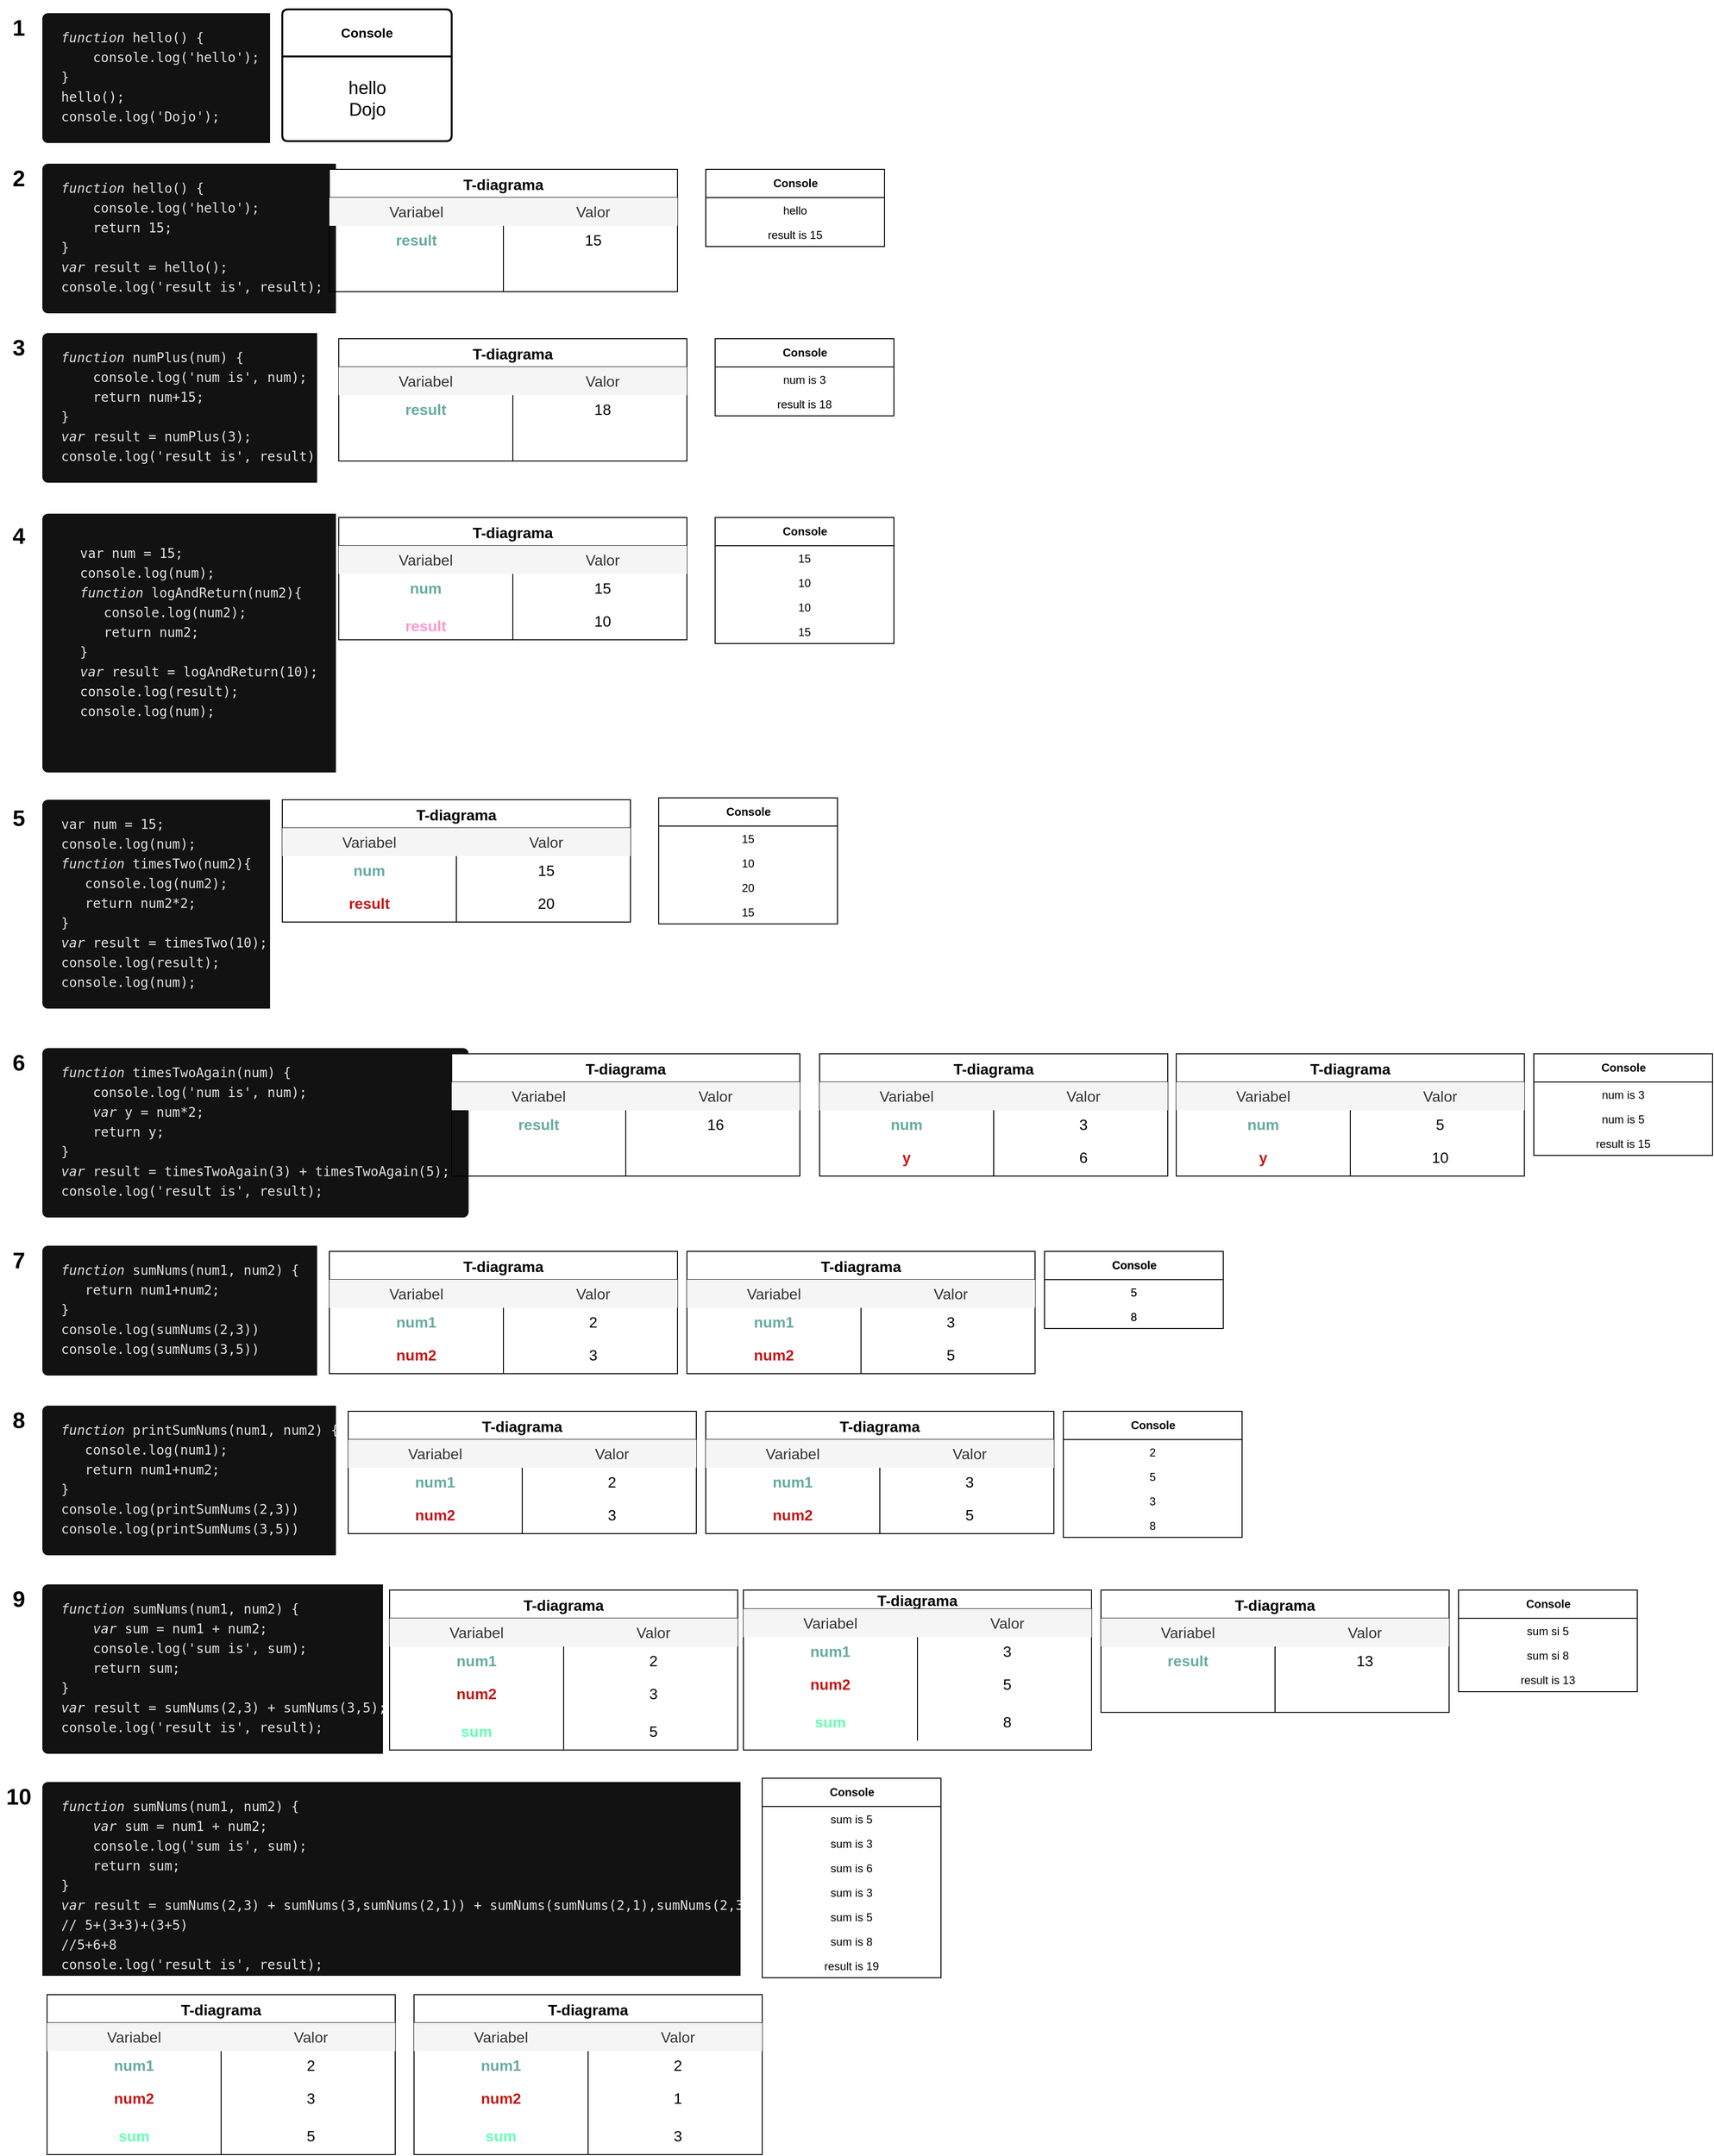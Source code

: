 <mxfile version="22.0.6" type="github">
  <diagram name="Página-1" id="FyGpuXlnN8zu8LMsBw-p">
    <mxGraphModel dx="2584" dy="1436" grid="1" gridSize="10" guides="1" tooltips="1" connect="1" arrows="1" fold="1" page="1" pageScale="1" pageWidth="827" pageHeight="1169" math="0" shadow="0">
      <root>
        <mxCell id="0" />
        <mxCell id="1" parent="0" />
        <mxCell id="y15qbqsyy8xAjhTr4EMP-2" value="&#xa;&lt;pre style=&quot;box-sizing: border-box; font-size: 14px; overflow: auto; display: block; color: rgba(255, 255, 255, 0.88); line-height: 21px; border-radius: 6px; font-style: normal; font-weight: 400; text-shadow: none; position: relative; font-variant-ligatures: normal; font-variant-caps: normal; letter-spacing: normal; orphans: 2; text-align: left; text-indent: 0px; text-transform: none; widows: 2; word-spacing: 0px; -webkit-text-stroke-width: 0px; text-decoration-thickness: initial; text-decoration-style: initial; text-decoration-color: initial; font-family: &amp;quot;Andale Mono&amp;quot;, Consolas, monospace !important; margin: 0px 0px 20px !important; background: rgb(18, 18, 18) !important; overflow-wrap: break-word !important; padding: 16px 20px 17px !important;&quot; data-language=&quot;javascript&quot;&gt;&lt;span style=&quot;box-sizing: border-box; font-style: italic; font-weight: 400; font-family: &amp;quot;Andale Mono&amp;quot;, Consolas, monospace !important; color: rgba(255, 255, 255, 0.88); text-shadow: none; background-color: transparent !important;&quot; class=&quot;storage function&quot;&gt;function&lt;/span&gt; &lt;span style=&quot;box-sizing: border-box; font-style: normal; font-weight: 400; font-family: &amp;quot;Andale Mono&amp;quot;, Consolas, monospace !important; color: rgba(255, 255, 255, 0.88); text-shadow: none; background-color: transparent !important;&quot; class=&quot;entity name function&quot;&gt;hello&lt;/span&gt;() {&#xa;    console.&lt;span style=&quot;box-sizing: border-box; font-style: normal; font-weight: 400; font-family: &amp;quot;Andale Mono&amp;quot;, Consolas, monospace !important; color: rgba(255, 255, 255, 0.88); text-shadow: none; background-color: transparent !important;&quot; class=&quot;function call&quot;&gt;log&lt;/span&gt;(&lt;span style=&quot;box-sizing: border-box; font-style: normal; font-weight: 400; font-family: &amp;quot;Andale Mono&amp;quot;, Consolas, monospace !important; color: rgba(255, 255, 255, 0.88); text-shadow: none; background-color: transparent !important;&quot; class=&quot;string&quot;&gt;&#39;hello&#39;&lt;/span&gt;);&#xa;}&#xa;&lt;span style=&quot;box-sizing: border-box; font-style: normal; font-weight: 400; font-family: &amp;quot;Andale Mono&amp;quot;, Consolas, monospace !important; color: rgba(255, 255, 255, 0.88); text-shadow: none; background-color: transparent !important;&quot; class=&quot;function call&quot;&gt;hello&lt;/span&gt;();&#xa;console.&lt;span style=&quot;box-sizing: border-box; font-style: normal; font-weight: 400; font-family: &amp;quot;Andale Mono&amp;quot;, Consolas, monospace !important; color: rgba(255, 255, 255, 0.88); text-shadow: none; background-color: transparent !important;&quot; class=&quot;function call&quot;&gt;log&lt;/span&gt;(&lt;span style=&quot;box-sizing: border-box; font-style: normal; font-weight: 400; font-family: &amp;quot;Andale Mono&amp;quot;, Consolas, monospace !important; color: rgba(255, 255, 255, 0.88); text-shadow: none; background-color: transparent !important;&quot; class=&quot;string&quot;&gt;&#39;Dojo&#39;&lt;/span&gt;);&lt;/pre&gt;&#xa;&#xa;" style="text;html=1;strokeColor=none;fillColor=none;spacing=5;spacingTop=-20;whiteSpace=wrap;overflow=hidden;rounded=0;" vertex="1" parent="1">
          <mxGeometry x="40" y="40" width="250" height="150" as="geometry" />
        </mxCell>
        <mxCell id="y15qbqsyy8xAjhTr4EMP-3" value="&#xa;&lt;pre style=&quot;box-sizing: border-box; font-size: 14px; overflow: auto; display: block; color: rgba(255, 255, 255, 0.88); line-height: 21px; border-radius: 6px; font-style: normal; font-weight: 400; text-shadow: none; position: relative; font-variant-ligatures: normal; font-variant-caps: normal; letter-spacing: normal; orphans: 2; text-align: left; text-indent: 0px; text-transform: none; widows: 2; word-spacing: 0px; -webkit-text-stroke-width: 0px; text-decoration-thickness: initial; text-decoration-style: initial; text-decoration-color: initial; font-family: &amp;quot;Andale Mono&amp;quot;, Consolas, monospace !important; margin: 0px 0px 20px !important; background: rgb(18, 18, 18) !important; overflow-wrap: break-word !important; padding: 16px 20px 17px !important;&quot; data-language=&quot;javascript&quot;&gt;&lt;span style=&quot;box-sizing: border-box; font-style: italic; font-weight: 400; font-family: &amp;quot;Andale Mono&amp;quot;, Consolas, monospace !important; color: rgba(255, 255, 255, 0.88); text-shadow: none; background-color: transparent !important;&quot; class=&quot;storage function&quot;&gt;function&lt;/span&gt; &lt;span style=&quot;box-sizing: border-box; font-style: normal; font-weight: 400; font-family: &amp;quot;Andale Mono&amp;quot;, Consolas, monospace !important; color: rgba(255, 255, 255, 0.88); text-shadow: none; background-color: transparent !important;&quot; class=&quot;entity name function&quot;&gt;hello&lt;/span&gt;() {&#xa;    console.&lt;span style=&quot;box-sizing: border-box; font-style: normal; font-weight: 400; font-family: &amp;quot;Andale Mono&amp;quot;, Consolas, monospace !important; color: rgba(255, 255, 255, 0.88); text-shadow: none; background-color: transparent !important;&quot; class=&quot;function call&quot;&gt;log&lt;/span&gt;(&lt;span style=&quot;box-sizing: border-box; font-style: normal; font-weight: 400; font-family: &amp;quot;Andale Mono&amp;quot;, Consolas, monospace !important; color: rgba(255, 255, 255, 0.88); text-shadow: none; background-color: transparent !important;&quot; class=&quot;string&quot;&gt;&#39;hello&#39;&lt;/span&gt;);&#xa;    &lt;span style=&quot;box-sizing: border-box; font-style: normal; font-weight: 400; font-family: &amp;quot;Andale Mono&amp;quot;, Consolas, monospace !important; color: rgba(255, 255, 255, 0.88); text-shadow: none; background-color: transparent !important;&quot; class=&quot;keyword&quot;&gt;return&lt;/span&gt; &lt;span style=&quot;box-sizing: border-box; font-style: normal; font-weight: 400; font-family: &amp;quot;Andale Mono&amp;quot;, Consolas, monospace !important; color: rgba(255, 255, 255, 0.88); text-shadow: none; background-color: transparent !important;&quot; class=&quot;constant numeric&quot;&gt;15&lt;/span&gt;;&#xa;}&#xa;&lt;span style=&quot;box-sizing: border-box; font-style: italic; font-weight: 400; font-family: &amp;quot;Andale Mono&amp;quot;, Consolas, monospace !important; color: rgba(255, 255, 255, 0.88); text-shadow: none; background-color: transparent !important;&quot; class=&quot;storage type&quot;&gt;var&lt;/span&gt; result &lt;span style=&quot;box-sizing: border-box; font-style: normal; font-weight: 400; font-family: &amp;quot;Andale Mono&amp;quot;, Consolas, monospace !important; color: rgba(255, 255, 255, 0.88); text-shadow: none; background-color: transparent !important;&quot; class=&quot;keyword operator&quot;&gt;=&lt;/span&gt; &lt;span style=&quot;box-sizing: border-box; font-style: normal; font-weight: 400; font-family: &amp;quot;Andale Mono&amp;quot;, Consolas, monospace !important; color: rgba(255, 255, 255, 0.88); text-shadow: none; background-color: transparent !important;&quot; class=&quot;function call&quot;&gt;hello&lt;/span&gt;();&#xa;console.&lt;span style=&quot;box-sizing: border-box; font-style: normal; font-weight: 400; font-family: &amp;quot;Andale Mono&amp;quot;, Consolas, monospace !important; color: rgba(255, 255, 255, 0.88); text-shadow: none; background-color: transparent !important;&quot; class=&quot;function call&quot;&gt;log&lt;/span&gt;(&lt;span style=&quot;box-sizing: border-box; font-style: normal; font-weight: 400; font-family: &amp;quot;Andale Mono&amp;quot;, Consolas, monospace !important; color: rgba(255, 255, 255, 0.88); text-shadow: none; background-color: transparent !important;&quot; class=&quot;string&quot;&gt;&#39;result is&#39;&lt;/span&gt;, result);&lt;/pre&gt;&#xa;&#xa;" style="text;html=1;strokeColor=none;fillColor=none;spacing=5;spacingTop=-20;whiteSpace=wrap;overflow=hidden;rounded=0;" vertex="1" parent="1">
          <mxGeometry x="40" y="200" width="320" height="170" as="geometry" />
        </mxCell>
        <mxCell id="y15qbqsyy8xAjhTr4EMP-4" value="&#xa;&lt;pre style=&quot;box-sizing: border-box; font-size: 14px; overflow: auto; display: block; color: rgba(255, 255, 255, 0.88); line-height: 21px; border-radius: 6px; font-style: normal; font-weight: 400; text-shadow: none; position: relative; font-variant-ligatures: normal; font-variant-caps: normal; letter-spacing: normal; orphans: 2; text-align: left; text-indent: 0px; text-transform: none; widows: 2; word-spacing: 0px; -webkit-text-stroke-width: 0px; text-decoration-thickness: initial; text-decoration-style: initial; text-decoration-color: initial; font-family: &amp;quot;Andale Mono&amp;quot;, Consolas, monospace !important; margin: 0px 0px 20px !important; background: rgb(18, 18, 18) !important; overflow-wrap: break-word !important; padding: 16px 20px 17px !important;&quot; data-language=&quot;javascript&quot;&gt;&lt;span style=&quot;box-sizing: border-box; font-style: italic; font-weight: 400; font-family: &amp;quot;Andale Mono&amp;quot;, Consolas, monospace !important; color: rgba(255, 255, 255, 0.88); text-shadow: none; background-color: transparent !important;&quot; class=&quot;storage function&quot;&gt;function&lt;/span&gt; &lt;span style=&quot;box-sizing: border-box; font-style: normal; font-weight: 400; font-family: &amp;quot;Andale Mono&amp;quot;, Consolas, monospace !important; color: rgba(255, 255, 255, 0.88); text-shadow: none; background-color: transparent !important;&quot; class=&quot;entity name function&quot;&gt;numPlus&lt;/span&gt;(num) {&#xa;    console.&lt;span style=&quot;box-sizing: border-box; font-style: normal; font-weight: 400; font-family: &amp;quot;Andale Mono&amp;quot;, Consolas, monospace !important; color: rgba(255, 255, 255, 0.88); text-shadow: none; background-color: transparent !important;&quot; class=&quot;function call&quot;&gt;log&lt;/span&gt;(&lt;span style=&quot;box-sizing: border-box; font-style: normal; font-weight: 400; font-family: &amp;quot;Andale Mono&amp;quot;, Consolas, monospace !important; color: rgba(255, 255, 255, 0.88); text-shadow: none; background-color: transparent !important;&quot; class=&quot;string&quot;&gt;&#39;num is&#39;&lt;/span&gt;, num);&#xa;    &lt;span style=&quot;box-sizing: border-box; font-style: normal; font-weight: 400; font-family: &amp;quot;Andale Mono&amp;quot;, Consolas, monospace !important; color: rgba(255, 255, 255, 0.88); text-shadow: none; background-color: transparent !important;&quot; class=&quot;keyword&quot;&gt;return&lt;/span&gt; num&lt;span style=&quot;box-sizing: border-box; font-style: normal; font-weight: 400; font-family: &amp;quot;Andale Mono&amp;quot;, Consolas, monospace !important; color: rgba(255, 255, 255, 0.88); text-shadow: none; background-color: transparent !important;&quot; class=&quot;keyword operator&quot;&gt;+&lt;/span&gt;&lt;span style=&quot;box-sizing: border-box; font-style: normal; font-weight: 400; font-family: &amp;quot;Andale Mono&amp;quot;, Consolas, monospace !important; color: rgba(255, 255, 255, 0.88); text-shadow: none; background-color: transparent !important;&quot; class=&quot;constant numeric&quot;&gt;15&lt;/span&gt;;&#xa;}&#xa;&lt;span style=&quot;box-sizing: border-box; font-style: italic; font-weight: 400; font-family: &amp;quot;Andale Mono&amp;quot;, Consolas, monospace !important; color: rgba(255, 255, 255, 0.88); text-shadow: none; background-color: transparent !important;&quot; class=&quot;storage type&quot;&gt;var&lt;/span&gt; result &lt;span style=&quot;box-sizing: border-box; font-style: normal; font-weight: 400; font-family: &amp;quot;Andale Mono&amp;quot;, Consolas, monospace !important; color: rgba(255, 255, 255, 0.88); text-shadow: none; background-color: transparent !important;&quot; class=&quot;keyword operator&quot;&gt;=&lt;/span&gt; &lt;span style=&quot;box-sizing: border-box; font-style: normal; font-weight: 400; font-family: &amp;quot;Andale Mono&amp;quot;, Consolas, monospace !important; color: rgba(255, 255, 255, 0.88); text-shadow: none; background-color: transparent !important;&quot; class=&quot;function call&quot;&gt;numPlus&lt;/span&gt;(&lt;span style=&quot;box-sizing: border-box; font-style: normal; font-weight: 400; font-family: &amp;quot;Andale Mono&amp;quot;, Consolas, monospace !important; color: rgba(255, 255, 255, 0.88); text-shadow: none; background-color: transparent !important;&quot; class=&quot;constant numeric&quot;&gt;3&lt;/span&gt;);&#xa;console.&lt;span style=&quot;box-sizing: border-box; font-style: normal; font-weight: 400; font-family: &amp;quot;Andale Mono&amp;quot;, Consolas, monospace !important; color: rgba(255, 255, 255, 0.88); text-shadow: none; background-color: transparent !important;&quot; class=&quot;function call&quot;&gt;log&lt;/span&gt;(&lt;span style=&quot;box-sizing: border-box; font-style: normal; font-weight: 400; font-family: &amp;quot;Andale Mono&amp;quot;, Consolas, monospace !important; color: rgba(255, 255, 255, 0.88); text-shadow: none; background-color: transparent !important;&quot; class=&quot;string&quot;&gt;&#39;result is&#39;&lt;/span&gt;, result);&lt;/pre&gt;&#xa;&#xa;" style="text;html=1;strokeColor=none;fillColor=none;spacing=5;spacingTop=-20;whiteSpace=wrap;overflow=hidden;rounded=0;" vertex="1" parent="1">
          <mxGeometry x="40" y="380" width="300" height="170" as="geometry" />
        </mxCell>
        <mxCell id="y15qbqsyy8xAjhTr4EMP-5" value="&lt;h1&gt;&lt;pre style=&quot;box-sizing: border-box; font-size: 14px; overflow: auto; color: rgba(255, 255, 255, 0.88); line-height: 21px; border-radius: 6px; font-weight: 400; text-shadow: none; position: relative; font-family: &amp;quot;Andale Mono&amp;quot;, Consolas, monospace !important; margin-top: 0px !important; margin-bottom: 20px !important; background: rgb(18, 18, 18) !important; overflow-wrap: break-word !important; padding: 16px 20px 17px !important;&quot; data-language=&quot;javascript&quot;&gt;&lt;pre style=&quot;box-sizing: border-box; overflow: auto; line-height: 21px; border-radius: 6px; text-shadow: none; position: relative; font-family: &amp;quot;Andale Mono&amp;quot;, Consolas, monospace !important; margin-top: 0px !important; margin-bottom: 20px !important; background-image: initial !important; background-position: initial !important; background-size: initial !important; background-repeat: initial !important; background-attachment: initial !important; background-origin: initial !important; background-clip: initial !important; overflow-wrap: break-word !important; padding: 16px 20px 17px !important;&quot; data-language=&quot;javascript&quot;&gt;var num &lt;span style=&quot;box-sizing: border-box; text-shadow: none; background-color: transparent !important;&quot; class=&quot;keyword operator&quot;&gt;=&lt;/span&gt; &lt;span style=&quot;box-sizing: border-box; text-shadow: none; background-color: transparent !important;&quot; class=&quot;constant numeric&quot;&gt;15&lt;/span&gt;;&lt;br/&gt;console.&lt;span style=&quot;box-sizing: border-box; text-shadow: none; background-color: transparent !important;&quot; class=&quot;function call&quot;&gt;log&lt;/span&gt;(num);&lt;br/&gt;&lt;span style=&quot;box-sizing: border-box; font-style: italic; text-shadow: none; background-color: transparent !important;&quot; class=&quot;storage function&quot;&gt;function&lt;/span&gt; &lt;span style=&quot;box-sizing: border-box; text-shadow: none; background-color: transparent !important;&quot; class=&quot;entity name function&quot;&gt;logAndReturn&lt;/span&gt;(num2){&lt;br/&gt;   console.&lt;span style=&quot;box-sizing: border-box; text-shadow: none; background-color: transparent !important;&quot; class=&quot;function call&quot;&gt;log&lt;/span&gt;(num2);   &lt;br/&gt;   &lt;span style=&quot;box-sizing: border-box; text-shadow: none; background-color: transparent !important;&quot; class=&quot;keyword&quot;&gt;return&lt;/span&gt; num2;&lt;br/&gt;}&lt;br/&gt;&lt;span style=&quot;box-sizing: border-box; font-style: italic; text-shadow: none; background-color: transparent !important;&quot; class=&quot;storage type&quot;&gt;var&lt;/span&gt; result &lt;span style=&quot;box-sizing: border-box; text-shadow: none; background-color: transparent !important;&quot; class=&quot;keyword operator&quot;&gt;=&lt;/span&gt; &lt;span style=&quot;box-sizing: border-box; text-shadow: none; background-color: transparent !important;&quot; class=&quot;function call&quot;&gt;logAndReturn&lt;/span&gt;(&lt;span style=&quot;box-sizing: border-box; text-shadow: none; background-color: transparent !important;&quot; class=&quot;constant numeric&quot;&gt;10&lt;/span&gt;);&lt;br/&gt;console.&lt;span style=&quot;box-sizing: border-box; text-shadow: none; background-color: transparent !important;&quot; class=&quot;function call&quot;&gt;log&lt;/span&gt;(result);&lt;br/&gt;console.&lt;span style=&quot;box-sizing: border-box; text-shadow: none; background-color: transparent !important;&quot; class=&quot;function call&quot;&gt;log&lt;/span&gt;(num);&lt;/pre&gt;&lt;/pre&gt;&lt;/h1&gt;" style="text;html=1;strokeColor=none;fillColor=none;spacing=5;spacingTop=-20;whiteSpace=wrap;overflow=hidden;rounded=0;" vertex="1" parent="1">
          <mxGeometry x="40" y="570" width="320" height="290" as="geometry" />
        </mxCell>
        <mxCell id="y15qbqsyy8xAjhTr4EMP-6" value="&lt;pre style=&quot;box-sizing: border-box; font-size: 14px; overflow: auto; color: rgba(255, 255, 255, 0.88); line-height: 21px; border-radius: 6px; text-shadow: none; position: relative; font-family: &amp;quot;Andale Mono&amp;quot;, Consolas, monospace !important; margin-top: 0px !important; margin-bottom: 20px !important; background: rgb(18, 18, 18) !important; overflow-wrap: break-word !important; padding: 16px 20px 17px !important;&quot; data-language=&quot;javascript&quot;&gt;var num &lt;span style=&quot;box-sizing: border-box; text-shadow: none; background-color: transparent !important;&quot; class=&quot;keyword operator&quot;&gt;=&lt;/span&gt; &lt;span style=&quot;box-sizing: border-box; text-shadow: none; background-color: transparent !important;&quot; class=&quot;constant numeric&quot;&gt;15&lt;/span&gt;;&lt;br/&gt;console.&lt;span style=&quot;box-sizing: border-box; text-shadow: none; background-color: transparent !important;&quot; class=&quot;function call&quot;&gt;log&lt;/span&gt;(num);&lt;br/&gt;&lt;span style=&quot;box-sizing: border-box; font-style: italic; text-shadow: none; background-color: transparent !important;&quot; class=&quot;storage function&quot;&gt;function&lt;/span&gt; &lt;span style=&quot;box-sizing: border-box; text-shadow: none; background-color: transparent !important;&quot; class=&quot;entity name function&quot;&gt;timesTwo&lt;/span&gt;(num2){&lt;br/&gt;   console.&lt;span style=&quot;box-sizing: border-box; text-shadow: none; background-color: transparent !important;&quot; class=&quot;function call&quot;&gt;log&lt;/span&gt;(num2);   &lt;br/&gt;   &lt;span style=&quot;box-sizing: border-box; text-shadow: none; background-color: transparent !important;&quot; class=&quot;keyword&quot;&gt;return&lt;/span&gt; num2&lt;span style=&quot;box-sizing: border-box; text-shadow: none; background-color: transparent !important;&quot; class=&quot;keyword operator&quot;&gt;*&lt;/span&gt;&lt;span style=&quot;box-sizing: border-box; text-shadow: none; background-color: transparent !important;&quot; class=&quot;constant numeric&quot;&gt;2&lt;/span&gt;;&lt;br/&gt;}&lt;br/&gt;&lt;span style=&quot;box-sizing: border-box; font-style: italic; text-shadow: none; background-color: transparent !important;&quot; class=&quot;storage type&quot;&gt;var&lt;/span&gt; result &lt;span style=&quot;box-sizing: border-box; text-shadow: none; background-color: transparent !important;&quot; class=&quot;keyword operator&quot;&gt;=&lt;/span&gt; &lt;span style=&quot;box-sizing: border-box; text-shadow: none; background-color: transparent !important;&quot; class=&quot;function call&quot;&gt;timesTwo&lt;/span&gt;(&lt;span style=&quot;box-sizing: border-box; text-shadow: none; background-color: transparent !important;&quot; class=&quot;constant numeric&quot;&gt;10&lt;/span&gt;);&lt;br/&gt;console.&lt;span style=&quot;box-sizing: border-box; text-shadow: none; background-color: transparent !important;&quot; class=&quot;function call&quot;&gt;log&lt;/span&gt;(result);&lt;br/&gt;console.&lt;span style=&quot;box-sizing: border-box; text-shadow: none; background-color: transparent !important;&quot; class=&quot;function call&quot;&gt;log&lt;/span&gt;(num);&lt;/pre&gt;" style="text;html=1;strokeColor=none;fillColor=none;spacing=5;spacingTop=-20;whiteSpace=wrap;overflow=hidden;rounded=0;" vertex="1" parent="1">
          <mxGeometry x="40" y="890" width="250" height="220" as="geometry" />
        </mxCell>
        <mxCell id="y15qbqsyy8xAjhTr4EMP-10" value="&lt;h1&gt;1&lt;/h1&gt;" style="text;html=1;strokeColor=none;fillColor=none;spacing=5;spacingTop=-20;whiteSpace=wrap;overflow=hidden;rounded=0;align=center;" vertex="1" parent="1">
          <mxGeometry y="40" width="40" height="40" as="geometry" />
        </mxCell>
        <mxCell id="y15qbqsyy8xAjhTr4EMP-11" value="&lt;h1&gt;2&lt;/h1&gt;" style="text;html=1;strokeColor=none;fillColor=none;spacing=5;spacingTop=-20;whiteSpace=wrap;overflow=hidden;rounded=0;align=center;" vertex="1" parent="1">
          <mxGeometry y="200" width="40" height="40" as="geometry" />
        </mxCell>
        <mxCell id="y15qbqsyy8xAjhTr4EMP-12" value="&lt;h1&gt;3&lt;/h1&gt;" style="text;html=1;strokeColor=none;fillColor=none;spacing=5;spacingTop=-20;whiteSpace=wrap;overflow=hidden;rounded=0;align=center;" vertex="1" parent="1">
          <mxGeometry y="380" width="40" height="40" as="geometry" />
        </mxCell>
        <mxCell id="y15qbqsyy8xAjhTr4EMP-13" value="&lt;h1&gt;4&lt;/h1&gt;" style="text;html=1;strokeColor=none;fillColor=none;spacing=5;spacingTop=-20;whiteSpace=wrap;overflow=hidden;rounded=0;align=center;" vertex="1" parent="1">
          <mxGeometry y="580" width="40" height="40" as="geometry" />
        </mxCell>
        <mxCell id="y15qbqsyy8xAjhTr4EMP-14" value="&lt;h1&gt;5&lt;/h1&gt;" style="text;html=1;strokeColor=none;fillColor=none;spacing=5;spacingTop=-20;whiteSpace=wrap;overflow=hidden;rounded=0;align=center;" vertex="1" parent="1">
          <mxGeometry y="880" width="40" height="40" as="geometry" />
        </mxCell>
        <mxCell id="y15qbqsyy8xAjhTr4EMP-15" value="&lt;h1&gt;6&lt;/h1&gt;" style="text;html=1;strokeColor=none;fillColor=none;spacing=5;spacingTop=-20;whiteSpace=wrap;overflow=hidden;rounded=0;align=center;" vertex="1" parent="1">
          <mxGeometry y="1140" width="40" height="40" as="geometry" />
        </mxCell>
        <mxCell id="y15qbqsyy8xAjhTr4EMP-16" value="&lt;h1&gt;7&lt;/h1&gt;" style="text;html=1;strokeColor=none;fillColor=none;spacing=5;spacingTop=-20;whiteSpace=wrap;overflow=hidden;rounded=0;align=center;" vertex="1" parent="1">
          <mxGeometry y="1350" width="40" height="40" as="geometry" />
        </mxCell>
        <mxCell id="y15qbqsyy8xAjhTr4EMP-21" value="&#xa;&lt;pre style=&quot;box-sizing: border-box; font-size: 14px; overflow: auto; display: block; color: rgba(255, 255, 255, 0.88); line-height: 21px; border-radius: 6px; font-style: normal; font-weight: 400; text-shadow: none; position: relative; font-variant-ligatures: normal; font-variant-caps: normal; letter-spacing: normal; orphans: 2; text-align: left; text-indent: 0px; text-transform: none; widows: 2; word-spacing: 0px; -webkit-text-stroke-width: 0px; text-decoration-thickness: initial; text-decoration-style: initial; text-decoration-color: initial; font-family: &amp;quot;Andale Mono&amp;quot;, Consolas, monospace !important; margin: 0px 0px 20px !important; background: rgb(18, 18, 18) !important; overflow-wrap: break-word !important; padding: 16px 20px 17px !important;&quot; data-language=&quot;javascript&quot;&gt;&lt;span style=&quot;box-sizing: border-box; font-style: italic; font-weight: 400; font-family: &amp;quot;Andale Mono&amp;quot;, Consolas, monospace !important; color: rgba(255, 255, 255, 0.88); text-shadow: none; background-color: transparent !important;&quot; class=&quot;storage function&quot;&gt;function&lt;/span&gt; &lt;span style=&quot;box-sizing: border-box; font-style: normal; font-weight: 400; font-family: &amp;quot;Andale Mono&amp;quot;, Consolas, monospace !important; color: rgba(255, 255, 255, 0.88); text-shadow: none; background-color: transparent !important;&quot; class=&quot;entity name function&quot;&gt;timesTwoAgain&lt;/span&gt;(num) {&#xa;    console.&lt;span style=&quot;box-sizing: border-box; font-style: normal; font-weight: 400; font-family: &amp;quot;Andale Mono&amp;quot;, Consolas, monospace !important; color: rgba(255, 255, 255, 0.88); text-shadow: none; background-color: transparent !important;&quot; class=&quot;function call&quot;&gt;log&lt;/span&gt;(&lt;span style=&quot;box-sizing: border-box; font-style: normal; font-weight: 400; font-family: &amp;quot;Andale Mono&amp;quot;, Consolas, monospace !important; color: rgba(255, 255, 255, 0.88); text-shadow: none; background-color: transparent !important;&quot; class=&quot;string&quot;&gt;&#39;num is&#39;&lt;/span&gt;, num);&#xa;    &lt;span style=&quot;box-sizing: border-box; font-style: italic; font-weight: 400; font-family: &amp;quot;Andale Mono&amp;quot;, Consolas, monospace !important; color: rgba(255, 255, 255, 0.88); text-shadow: none; background-color: transparent !important;&quot; class=&quot;storage type&quot;&gt;var&lt;/span&gt; y &lt;span style=&quot;box-sizing: border-box; font-style: normal; font-weight: 400; font-family: &amp;quot;Andale Mono&amp;quot;, Consolas, monospace !important; color: rgba(255, 255, 255, 0.88); text-shadow: none; background-color: transparent !important;&quot; class=&quot;keyword operator&quot;&gt;=&lt;/span&gt; num&lt;span style=&quot;box-sizing: border-box; font-style: normal; font-weight: 400; font-family: &amp;quot;Andale Mono&amp;quot;, Consolas, monospace !important; color: rgba(255, 255, 255, 0.88); text-shadow: none; background-color: transparent !important;&quot; class=&quot;keyword operator&quot;&gt;*&lt;/span&gt;&lt;span style=&quot;box-sizing: border-box; font-style: normal; font-weight: 400; font-family: &amp;quot;Andale Mono&amp;quot;, Consolas, monospace !important; color: rgba(255, 255, 255, 0.88); text-shadow: none; background-color: transparent !important;&quot; class=&quot;constant numeric&quot;&gt;2&lt;/span&gt;;&#xa;    &lt;span style=&quot;box-sizing: border-box; font-style: normal; font-weight: 400; font-family: &amp;quot;Andale Mono&amp;quot;, Consolas, monospace !important; color: rgba(255, 255, 255, 0.88); text-shadow: none; background-color: transparent !important;&quot; class=&quot;keyword&quot;&gt;return&lt;/span&gt; y;&#xa;}&#xa;&lt;span style=&quot;box-sizing: border-box; font-style: italic; font-weight: 400; font-family: &amp;quot;Andale Mono&amp;quot;, Consolas, monospace !important; color: rgba(255, 255, 255, 0.88); text-shadow: none; background-color: transparent !important;&quot; class=&quot;storage type&quot;&gt;var&lt;/span&gt; result &lt;span style=&quot;box-sizing: border-box; font-style: normal; font-weight: 400; font-family: &amp;quot;Andale Mono&amp;quot;, Consolas, monospace !important; color: rgba(255, 255, 255, 0.88); text-shadow: none; background-color: transparent !important;&quot; class=&quot;keyword operator&quot;&gt;=&lt;/span&gt; &lt;span style=&quot;box-sizing: border-box; font-style: normal; font-weight: 400; font-family: &amp;quot;Andale Mono&amp;quot;, Consolas, monospace !important; color: rgba(255, 255, 255, 0.88); text-shadow: none; background-color: transparent !important;&quot; class=&quot;function call&quot;&gt;timesTwoAgain&lt;/span&gt;(&lt;span style=&quot;box-sizing: border-box; font-style: normal; font-weight: 400; font-family: &amp;quot;Andale Mono&amp;quot;, Consolas, monospace !important; color: rgba(255, 255, 255, 0.88); text-shadow: none; background-color: transparent !important;&quot; class=&quot;constant numeric&quot;&gt;3&lt;/span&gt;) &lt;span style=&quot;box-sizing: border-box; font-style: normal; font-weight: 400; font-family: &amp;quot;Andale Mono&amp;quot;, Consolas, monospace !important; color: rgba(255, 255, 255, 0.88); text-shadow: none; background-color: transparent !important;&quot; class=&quot;keyword operator&quot;&gt;+&lt;/span&gt; &lt;span style=&quot;box-sizing: border-box; font-style: normal; font-weight: 400; font-family: &amp;quot;Andale Mono&amp;quot;, Consolas, monospace !important; color: rgba(255, 255, 255, 0.88); text-shadow: none; background-color: transparent !important;&quot; class=&quot;function call&quot;&gt;timesTwoAgain&lt;/span&gt;(&lt;span style=&quot;box-sizing: border-box; font-style: normal; font-weight: 400; font-family: &amp;quot;Andale Mono&amp;quot;, Consolas, monospace !important; color: rgba(255, 255, 255, 0.88); text-shadow: none; background-color: transparent !important;&quot; class=&quot;constant numeric&quot;&gt;5&lt;/span&gt;);&#xa;console.&lt;span style=&quot;box-sizing: border-box; font-style: normal; font-weight: 400; font-family: &amp;quot;Andale Mono&amp;quot;, Consolas, monospace !important; color: rgba(255, 255, 255, 0.88); text-shadow: none; background-color: transparent !important;&quot; class=&quot;function call&quot;&gt;log&lt;/span&gt;(&lt;span style=&quot;box-sizing: border-box; font-style: normal; font-weight: 400; font-family: &amp;quot;Andale Mono&amp;quot;, Consolas, monospace !important; color: rgba(255, 255, 255, 0.88); text-shadow: none; background-color: transparent !important;&quot; class=&quot;string&quot;&gt;&#39;result is&#39;&lt;/span&gt;, result);&lt;/pre&gt;&#xa;&#xa;" style="text;html=1;strokeColor=none;fillColor=none;spacing=5;spacingTop=-20;whiteSpace=wrap;overflow=hidden;rounded=0;" vertex="1" parent="1">
          <mxGeometry x="40" y="1140" width="470" height="200" as="geometry" />
        </mxCell>
        <mxCell id="y15qbqsyy8xAjhTr4EMP-22" value="&#xa;&lt;pre style=&quot;box-sizing: border-box; font-size: 14px; overflow: auto; display: block; color: rgba(255, 255, 255, 0.88); line-height: 21px; border-radius: 6px; font-style: normal; font-weight: 400; text-shadow: none; position: relative; font-variant-ligatures: normal; font-variant-caps: normal; letter-spacing: normal; orphans: 2; text-align: left; text-indent: 0px; text-transform: none; widows: 2; word-spacing: 0px; -webkit-text-stroke-width: 0px; text-decoration-thickness: initial; text-decoration-style: initial; text-decoration-color: initial; font-family: &amp;quot;Andale Mono&amp;quot;, Consolas, monospace !important; margin: 0px 0px 20px !important; background: rgb(18, 18, 18) !important; overflow-wrap: break-word !important; padding: 16px 20px 17px !important;&quot; data-language=&quot;javascript&quot;&gt;&lt;span style=&quot;box-sizing: border-box; font-style: italic; font-weight: 400; font-family: &amp;quot;Andale Mono&amp;quot;, Consolas, monospace !important; color: rgba(255, 255, 255, 0.88); text-shadow: none; background-color: transparent !important;&quot; class=&quot;storage function&quot;&gt;function&lt;/span&gt; &lt;span style=&quot;box-sizing: border-box; font-style: normal; font-weight: 400; font-family: &amp;quot;Andale Mono&amp;quot;, Consolas, monospace !important; color: rgba(255, 255, 255, 0.88); text-shadow: none; background-color: transparent !important;&quot; class=&quot;entity name function&quot;&gt;sumNums&lt;/span&gt;(num1, num2) {  &#xa;   &lt;span style=&quot;box-sizing: border-box; font-style: normal; font-weight: 400; font-family: &amp;quot;Andale Mono&amp;quot;, Consolas, monospace !important; color: rgba(255, 255, 255, 0.88); text-shadow: none; background-color: transparent !important;&quot; class=&quot;keyword&quot;&gt;return&lt;/span&gt; num1&lt;span style=&quot;box-sizing: border-box; font-style: normal; font-weight: 400; font-family: &amp;quot;Andale Mono&amp;quot;, Consolas, monospace !important; color: rgba(255, 255, 255, 0.88); text-shadow: none; background-color: transparent !important;&quot; class=&quot;keyword operator&quot;&gt;+&lt;/span&gt;num2;&#xa;}&#xa;console.&lt;span style=&quot;box-sizing: border-box; font-style: normal; font-weight: 400; font-family: &amp;quot;Andale Mono&amp;quot;, Consolas, monospace !important; color: rgba(255, 255, 255, 0.88); text-shadow: none; background-color: transparent !important;&quot; class=&quot;function call&quot;&gt;log&lt;/span&gt;(&lt;span style=&quot;box-sizing: border-box; font-style: normal; font-weight: 400; font-family: &amp;quot;Andale Mono&amp;quot;, Consolas, monospace !important; color: rgba(255, 255, 255, 0.88); text-shadow: none; background-color: transparent !important;&quot; class=&quot;function call&quot;&gt;sumNums&lt;/span&gt;(&lt;span style=&quot;box-sizing: border-box; font-style: normal; font-weight: 400; font-family: &amp;quot;Andale Mono&amp;quot;, Consolas, monospace !important; color: rgba(255, 255, 255, 0.88); text-shadow: none; background-color: transparent !important;&quot; class=&quot;constant numeric&quot;&gt;2&lt;/span&gt;,&lt;span style=&quot;box-sizing: border-box; font-style: normal; font-weight: 400; font-family: &amp;quot;Andale Mono&amp;quot;, Consolas, monospace !important; color: rgba(255, 255, 255, 0.88); text-shadow: none; background-color: transparent !important;&quot; class=&quot;constant numeric&quot;&gt;3&lt;/span&gt;))&#xa;console.&lt;span style=&quot;box-sizing: border-box; font-style: normal; font-weight: 400; font-family: &amp;quot;Andale Mono&amp;quot;, Consolas, monospace !important; color: rgba(255, 255, 255, 0.88); text-shadow: none; background-color: transparent !important;&quot; class=&quot;function call&quot;&gt;log&lt;/span&gt;(&lt;span style=&quot;box-sizing: border-box; font-style: normal; font-weight: 400; font-family: &amp;quot;Andale Mono&amp;quot;, Consolas, monospace !important; color: rgba(255, 255, 255, 0.88); text-shadow: none; background-color: transparent !important;&quot; class=&quot;function call&quot;&gt;sumNums&lt;/span&gt;(&lt;span style=&quot;box-sizing: border-box; font-style: normal; font-weight: 400; font-family: &amp;quot;Andale Mono&amp;quot;, Consolas, monospace !important; color: rgba(255, 255, 255, 0.88); text-shadow: none; background-color: transparent !important;&quot; class=&quot;constant numeric&quot;&gt;3&lt;/span&gt;,&lt;span style=&quot;box-sizing: border-box; font-style: normal; font-weight: 400; font-family: &amp;quot;Andale Mono&amp;quot;, Consolas, monospace !important; color: rgba(255, 255, 255, 0.88); text-shadow: none; background-color: transparent !important;&quot; class=&quot;constant numeric&quot;&gt;5&lt;/span&gt;))&lt;/pre&gt;&#xa;&#xa;" style="text;html=1;strokeColor=none;fillColor=none;spacing=5;spacingTop=-20;whiteSpace=wrap;overflow=hidden;rounded=0;" vertex="1" parent="1">
          <mxGeometry x="40" y="1350" width="300" height="150" as="geometry" />
        </mxCell>
        <mxCell id="y15qbqsyy8xAjhTr4EMP-23" value="&lt;h1&gt;8&lt;/h1&gt;" style="text;html=1;strokeColor=none;fillColor=none;spacing=5;spacingTop=-20;whiteSpace=wrap;overflow=hidden;rounded=0;align=center;" vertex="1" parent="1">
          <mxGeometry y="1520" width="40" height="40" as="geometry" />
        </mxCell>
        <mxCell id="y15qbqsyy8xAjhTr4EMP-24" value="&#xa;&lt;pre style=&quot;box-sizing: border-box; font-size: 14px; overflow: auto; display: block; color: rgba(255, 255, 255, 0.88); line-height: 21px; border-radius: 6px; font-style: normal; font-weight: 400; text-shadow: none; position: relative; font-variant-ligatures: normal; font-variant-caps: normal; letter-spacing: normal; orphans: 2; text-align: left; text-indent: 0px; text-transform: none; widows: 2; word-spacing: 0px; -webkit-text-stroke-width: 0px; text-decoration-thickness: initial; text-decoration-style: initial; text-decoration-color: initial; font-family: &amp;quot;Andale Mono&amp;quot;, Consolas, monospace !important; margin: 0px 0px 20px !important; background: rgb(18, 18, 18) !important; overflow-wrap: break-word !important; padding: 16px 20px 17px !important;&quot; data-language=&quot;javascript&quot;&gt;&lt;span style=&quot;box-sizing: border-box; font-style: italic; font-weight: 400; font-family: &amp;quot;Andale Mono&amp;quot;, Consolas, monospace !important; color: rgba(255, 255, 255, 0.88); text-shadow: none; background-color: transparent !important;&quot; class=&quot;storage function&quot;&gt;function&lt;/span&gt; &lt;span style=&quot;box-sizing: border-box; font-style: normal; font-weight: 400; font-family: &amp;quot;Andale Mono&amp;quot;, Consolas, monospace !important; color: rgba(255, 255, 255, 0.88); text-shadow: none; background-color: transparent !important;&quot; class=&quot;entity name function&quot;&gt;printSumNums&lt;/span&gt;(num1, num2) {&#xa;   console.&lt;span style=&quot;box-sizing: border-box; font-style: normal; font-weight: 400; font-family: &amp;quot;Andale Mono&amp;quot;, Consolas, monospace !important; color: rgba(255, 255, 255, 0.88); text-shadow: none; background-color: transparent !important;&quot; class=&quot;function call&quot;&gt;log&lt;/span&gt;(num1);   &#xa;   &lt;span style=&quot;box-sizing: border-box; font-style: normal; font-weight: 400; font-family: &amp;quot;Andale Mono&amp;quot;, Consolas, monospace !important; color: rgba(255, 255, 255, 0.88); text-shadow: none; background-color: transparent !important;&quot; class=&quot;keyword&quot;&gt;return&lt;/span&gt; num1&lt;span style=&quot;box-sizing: border-box; font-style: normal; font-weight: 400; font-family: &amp;quot;Andale Mono&amp;quot;, Consolas, monospace !important; color: rgba(255, 255, 255, 0.88); text-shadow: none; background-color: transparent !important;&quot; class=&quot;keyword operator&quot;&gt;+&lt;/span&gt;num2;&#xa;}&#xa;console.&lt;span style=&quot;box-sizing: border-box; font-style: normal; font-weight: 400; font-family: &amp;quot;Andale Mono&amp;quot;, Consolas, monospace !important; color: rgba(255, 255, 255, 0.88); text-shadow: none; background-color: transparent !important;&quot; class=&quot;function call&quot;&gt;log&lt;/span&gt;(&lt;span style=&quot;box-sizing: border-box; font-style: normal; font-weight: 400; font-family: &amp;quot;Andale Mono&amp;quot;, Consolas, monospace !important; color: rgba(255, 255, 255, 0.88); text-shadow: none; background-color: transparent !important;&quot; class=&quot;function call&quot;&gt;printSumNums&lt;/span&gt;(&lt;span style=&quot;box-sizing: border-box; font-style: normal; font-weight: 400; font-family: &amp;quot;Andale Mono&amp;quot;, Consolas, monospace !important; color: rgba(255, 255, 255, 0.88); text-shadow: none; background-color: transparent !important;&quot; class=&quot;constant numeric&quot;&gt;2&lt;/span&gt;,&lt;span style=&quot;box-sizing: border-box; font-style: normal; font-weight: 400; font-family: &amp;quot;Andale Mono&amp;quot;, Consolas, monospace !important; color: rgba(255, 255, 255, 0.88); text-shadow: none; background-color: transparent !important;&quot; class=&quot;constant numeric&quot;&gt;3&lt;/span&gt;))&#xa;console.&lt;span style=&quot;box-sizing: border-box; font-style: normal; font-weight: 400; font-family: &amp;quot;Andale Mono&amp;quot;, Consolas, monospace !important; color: rgba(255, 255, 255, 0.88); text-shadow: none; background-color: transparent !important;&quot; class=&quot;function call&quot;&gt;log&lt;/span&gt;(&lt;span style=&quot;box-sizing: border-box; font-style: normal; font-weight: 400; font-family: &amp;quot;Andale Mono&amp;quot;, Consolas, monospace !important; color: rgba(255, 255, 255, 0.88); text-shadow: none; background-color: transparent !important;&quot; class=&quot;function call&quot;&gt;printSumNums&lt;/span&gt;(&lt;span style=&quot;box-sizing: border-box; font-style: normal; font-weight: 400; font-family: &amp;quot;Andale Mono&amp;quot;, Consolas, monospace !important; color: rgba(255, 255, 255, 0.88); text-shadow: none; background-color: transparent !important;&quot; class=&quot;constant numeric&quot;&gt;3&lt;/span&gt;,&lt;span style=&quot;box-sizing: border-box; font-style: normal; font-weight: 400; font-family: &amp;quot;Andale Mono&amp;quot;, Consolas, monospace !important; color: rgba(255, 255, 255, 0.88); text-shadow: none; background-color: transparent !important;&quot; class=&quot;constant numeric&quot;&gt;5&lt;/span&gt;))&lt;/pre&gt;&#xa;&#xa;" style="text;html=1;strokeColor=none;fillColor=none;spacing=5;spacingTop=-20;whiteSpace=wrap;overflow=hidden;rounded=0;" vertex="1" parent="1">
          <mxGeometry x="40" y="1520" width="320" height="170" as="geometry" />
        </mxCell>
        <mxCell id="y15qbqsyy8xAjhTr4EMP-26" value="&lt;h1&gt;9&lt;/h1&gt;" style="text;html=1;strokeColor=none;fillColor=none;spacing=5;spacingTop=-20;whiteSpace=wrap;overflow=hidden;rounded=0;align=center;" vertex="1" parent="1">
          <mxGeometry y="1710" width="40" height="40" as="geometry" />
        </mxCell>
        <mxCell id="y15qbqsyy8xAjhTr4EMP-27" value="&lt;h1&gt;10&lt;/h1&gt;&lt;div&gt;&lt;br&gt;&lt;/div&gt;" style="text;html=1;strokeColor=none;fillColor=none;spacing=5;spacingTop=-20;whiteSpace=wrap;overflow=hidden;rounded=0;align=center;" vertex="1" parent="1">
          <mxGeometry y="1920" width="40" height="40" as="geometry" />
        </mxCell>
        <mxCell id="y15qbqsyy8xAjhTr4EMP-30" value="&#xa;&lt;pre style=&quot;box-sizing: border-box; font-size: 14px; overflow: auto; display: block; color: rgba(255, 255, 255, 0.88); line-height: 21px; border-radius: 6px; font-style: normal; font-weight: 400; text-shadow: none; position: relative; font-variant-ligatures: normal; font-variant-caps: normal; letter-spacing: normal; orphans: 2; text-align: left; text-indent: 0px; text-transform: none; widows: 2; word-spacing: 0px; -webkit-text-stroke-width: 0px; text-decoration-thickness: initial; text-decoration-style: initial; text-decoration-color: initial; font-family: &amp;quot;Andale Mono&amp;quot;, Consolas, monospace !important; margin: 0px 0px 20px !important; background: rgb(18, 18, 18) !important; overflow-wrap: break-word !important; padding: 16px 20px 17px !important;&quot; data-language=&quot;javascript&quot;&gt;&lt;span style=&quot;box-sizing: border-box; font-style: italic; font-weight: 400; font-family: &amp;quot;Andale Mono&amp;quot;, Consolas, monospace !important; color: rgba(255, 255, 255, 0.88); text-shadow: none; background-color: transparent !important;&quot; class=&quot;storage function&quot;&gt;function&lt;/span&gt; &lt;span style=&quot;box-sizing: border-box; font-style: normal; font-weight: 400; font-family: &amp;quot;Andale Mono&amp;quot;, Consolas, monospace !important; color: rgba(255, 255, 255, 0.88); text-shadow: none; background-color: transparent !important;&quot; class=&quot;entity name function&quot;&gt;sumNums&lt;/span&gt;(num1, num2) {&#xa;    &lt;span style=&quot;box-sizing: border-box; font-style: italic; font-weight: 400; font-family: &amp;quot;Andale Mono&amp;quot;, Consolas, monospace !important; color: rgba(255, 255, 255, 0.88); text-shadow: none; background-color: transparent !important;&quot; class=&quot;storage type&quot;&gt;var&lt;/span&gt; sum &lt;span style=&quot;box-sizing: border-box; font-style: normal; font-weight: 400; font-family: &amp;quot;Andale Mono&amp;quot;, Consolas, monospace !important; color: rgba(255, 255, 255, 0.88); text-shadow: none; background-color: transparent !important;&quot; class=&quot;keyword operator&quot;&gt;=&lt;/span&gt; num1 &lt;span style=&quot;box-sizing: border-box; font-style: normal; font-weight: 400; font-family: &amp;quot;Andale Mono&amp;quot;, Consolas, monospace !important; color: rgba(255, 255, 255, 0.88); text-shadow: none; background-color: transparent !important;&quot; class=&quot;keyword operator&quot;&gt;+&lt;/span&gt; num2;&#xa;    console.&lt;span style=&quot;box-sizing: border-box; font-style: normal; font-weight: 400; font-family: &amp;quot;Andale Mono&amp;quot;, Consolas, monospace !important; color: rgba(255, 255, 255, 0.88); text-shadow: none; background-color: transparent !important;&quot; class=&quot;function call&quot;&gt;log&lt;/span&gt;(&lt;span style=&quot;box-sizing: border-box; font-style: normal; font-weight: 400; font-family: &amp;quot;Andale Mono&amp;quot;, Consolas, monospace !important; color: rgba(255, 255, 255, 0.88); text-shadow: none; background-color: transparent !important;&quot; class=&quot;string&quot;&gt;&#39;sum is&#39;&lt;/span&gt;, sum);&#xa;    &lt;span style=&quot;box-sizing: border-box; font-style: normal; font-weight: 400; font-family: &amp;quot;Andale Mono&amp;quot;, Consolas, monospace !important; color: rgba(255, 255, 255, 0.88); text-shadow: none; background-color: transparent !important;&quot; class=&quot;keyword&quot;&gt;return&lt;/span&gt; sum;&#xa;}&#xa;&lt;span style=&quot;box-sizing: border-box; font-style: italic; font-weight: 400; font-family: &amp;quot;Andale Mono&amp;quot;, Consolas, monospace !important; color: rgba(255, 255, 255, 0.88); text-shadow: none; background-color: transparent !important;&quot; class=&quot;storage type&quot;&gt;var&lt;/span&gt; result &lt;span style=&quot;box-sizing: border-box; font-style: normal; font-weight: 400; font-family: &amp;quot;Andale Mono&amp;quot;, Consolas, monospace !important; color: rgba(255, 255, 255, 0.88); text-shadow: none; background-color: transparent !important;&quot; class=&quot;keyword operator&quot;&gt;=&lt;/span&gt; &lt;span style=&quot;box-sizing: border-box; font-style: normal; font-weight: 400; font-family: &amp;quot;Andale Mono&amp;quot;, Consolas, monospace !important; color: rgba(255, 255, 255, 0.88); text-shadow: none; background-color: transparent !important;&quot; class=&quot;function call&quot;&gt;sumNums&lt;/span&gt;(&lt;span style=&quot;box-sizing: border-box; font-style: normal; font-weight: 400; font-family: &amp;quot;Andale Mono&amp;quot;, Consolas, monospace !important; color: rgba(255, 255, 255, 0.88); text-shadow: none; background-color: transparent !important;&quot; class=&quot;constant numeric&quot;&gt;2&lt;/span&gt;,&lt;span style=&quot;box-sizing: border-box; font-style: normal; font-weight: 400; font-family: &amp;quot;Andale Mono&amp;quot;, Consolas, monospace !important; color: rgba(255, 255, 255, 0.88); text-shadow: none; background-color: transparent !important;&quot; class=&quot;constant numeric&quot;&gt;3&lt;/span&gt;) &lt;span style=&quot;box-sizing: border-box; font-style: normal; font-weight: 400; font-family: &amp;quot;Andale Mono&amp;quot;, Consolas, monospace !important; color: rgba(255, 255, 255, 0.88); text-shadow: none; background-color: transparent !important;&quot; class=&quot;keyword operator&quot;&gt;+&lt;/span&gt; &lt;span style=&quot;box-sizing: border-box; font-style: normal; font-weight: 400; font-family: &amp;quot;Andale Mono&amp;quot;, Consolas, monospace !important; color: rgba(255, 255, 255, 0.88); text-shadow: none; background-color: transparent !important;&quot; class=&quot;function call&quot;&gt;sumNums&lt;/span&gt;(&lt;span style=&quot;box-sizing: border-box; font-style: normal; font-weight: 400; font-family: &amp;quot;Andale Mono&amp;quot;, Consolas, monospace !important; color: rgba(255, 255, 255, 0.88); text-shadow: none; background-color: transparent !important;&quot; class=&quot;constant numeric&quot;&gt;3&lt;/span&gt;,&lt;span style=&quot;box-sizing: border-box; font-style: normal; font-weight: 400; font-family: &amp;quot;Andale Mono&amp;quot;, Consolas, monospace !important; color: rgba(255, 255, 255, 0.88); text-shadow: none; background-color: transparent !important;&quot; class=&quot;constant numeric&quot;&gt;5&lt;/span&gt;);&#xa;console.&lt;span style=&quot;box-sizing: border-box; font-style: normal; font-weight: 400; font-family: &amp;quot;Andale Mono&amp;quot;, Consolas, monospace !important; color: rgba(255, 255, 255, 0.88); text-shadow: none; background-color: transparent !important;&quot; class=&quot;function call&quot;&gt;log&lt;/span&gt;(&lt;span style=&quot;box-sizing: border-box; font-style: normal; font-weight: 400; font-family: &amp;quot;Andale Mono&amp;quot;, Consolas, monospace !important; color: rgba(255, 255, 255, 0.88); text-shadow: none; background-color: transparent !important;&quot; class=&quot;string&quot;&gt;&#39;result is&#39;&lt;/span&gt;, result);&lt;/pre&gt;&#xa;&#xa;" style="text;html=1;strokeColor=none;fillColor=none;spacing=5;spacingTop=-20;whiteSpace=wrap;overflow=hidden;rounded=0;" vertex="1" parent="1">
          <mxGeometry x="40" y="1710" width="370" height="200" as="geometry" />
        </mxCell>
        <mxCell id="y15qbqsyy8xAjhTr4EMP-32" value="&lt;br&gt;&lt;pre style=&quot;box-sizing: border-box; font-size: 14px; overflow: auto; display: block; color: rgba(255, 255, 255, 0.88); line-height: 21px; border-radius: 6px; font-style: normal; font-weight: 400; text-shadow: none; position: relative; font-variant-ligatures: normal; font-variant-caps: normal; letter-spacing: normal; orphans: 2; text-align: left; text-indent: 0px; text-transform: none; widows: 2; word-spacing: 0px; -webkit-text-stroke-width: 0px; text-decoration-thickness: initial; text-decoration-style: initial; text-decoration-color: initial; font-family: &amp;quot;Andale Mono&amp;quot;, Consolas, monospace !important; margin: 0px 0px 20px !important; background: rgb(18, 18, 18) !important; overflow-wrap: break-word !important; padding: 16px 20px 17px !important;&quot; data-language=&quot;javascript&quot;&gt;&lt;span style=&quot;box-sizing: border-box; font-style: italic; font-weight: 400; font-family: &amp;quot;Andale Mono&amp;quot;, Consolas, monospace !important; color: rgba(255, 255, 255, 0.88); text-shadow: none; background-color: transparent !important;&quot; class=&quot;storage function&quot;&gt;function&lt;/span&gt; &lt;span style=&quot;box-sizing: border-box; font-style: normal; font-weight: 400; font-family: &amp;quot;Andale Mono&amp;quot;, Consolas, monospace !important; color: rgba(255, 255, 255, 0.88); text-shadow: none; background-color: transparent !important;&quot; class=&quot;entity name function&quot;&gt;sumNums&lt;/span&gt;(num1, num2) {&lt;br&gt;    &lt;span style=&quot;box-sizing: border-box; font-style: italic; font-weight: 400; font-family: &amp;quot;Andale Mono&amp;quot;, Consolas, monospace !important; color: rgba(255, 255, 255, 0.88); text-shadow: none; background-color: transparent !important;&quot; class=&quot;storage type&quot;&gt;var&lt;/span&gt; sum &lt;span style=&quot;box-sizing: border-box; font-style: normal; font-weight: 400; font-family: &amp;quot;Andale Mono&amp;quot;, Consolas, monospace !important; color: rgba(255, 255, 255, 0.88); text-shadow: none; background-color: transparent !important;&quot; class=&quot;keyword operator&quot;&gt;=&lt;/span&gt; num1 &lt;span style=&quot;box-sizing: border-box; font-style: normal; font-weight: 400; font-family: &amp;quot;Andale Mono&amp;quot;, Consolas, monospace !important; color: rgba(255, 255, 255, 0.88); text-shadow: none; background-color: transparent !important;&quot; class=&quot;keyword operator&quot;&gt;+&lt;/span&gt; num2;&lt;br&gt;    console.&lt;span style=&quot;box-sizing: border-box; font-style: normal; font-weight: 400; font-family: &amp;quot;Andale Mono&amp;quot;, Consolas, monospace !important; color: rgba(255, 255, 255, 0.88); text-shadow: none; background-color: transparent !important;&quot; class=&quot;function call&quot;&gt;log&lt;/span&gt;(&lt;span style=&quot;box-sizing: border-box; font-style: normal; font-weight: 400; font-family: &amp;quot;Andale Mono&amp;quot;, Consolas, monospace !important; color: rgba(255, 255, 255, 0.88); text-shadow: none; background-color: transparent !important;&quot; class=&quot;string&quot;&gt;&#39;sum is&#39;&lt;/span&gt;, sum);&lt;br&gt;    &lt;span style=&quot;box-sizing: border-box; font-style: normal; font-weight: 400; font-family: &amp;quot;Andale Mono&amp;quot;, Consolas, monospace !important; color: rgba(255, 255, 255, 0.88); text-shadow: none; background-color: transparent !important;&quot; class=&quot;keyword&quot;&gt;return&lt;/span&gt; sum;&lt;br&gt;}&lt;br&gt;&lt;span style=&quot;box-sizing: border-box; font-style: italic; font-weight: 400; font-family: &amp;quot;Andale Mono&amp;quot;, Consolas, monospace !important; color: rgba(255, 255, 255, 0.88); text-shadow: none; background-color: transparent !important;&quot; class=&quot;storage type&quot;&gt;var&lt;/span&gt; result &lt;span style=&quot;box-sizing: border-box; font-style: normal; font-weight: 400; font-family: &amp;quot;Andale Mono&amp;quot;, Consolas, monospace !important; color: rgba(255, 255, 255, 0.88); text-shadow: none; background-color: transparent !important;&quot; class=&quot;keyword operator&quot;&gt;=&lt;/span&gt; &lt;span style=&quot;box-sizing: border-box; font-style: normal; font-weight: 400; font-family: &amp;quot;Andale Mono&amp;quot;, Consolas, monospace !important; color: rgba(255, 255, 255, 0.88); text-shadow: none; background-color: transparent !important;&quot; class=&quot;function call&quot;&gt;sumNums&lt;/span&gt;(&lt;span style=&quot;box-sizing: border-box; font-style: normal; font-weight: 400; font-family: &amp;quot;Andale Mono&amp;quot;, Consolas, monospace !important; color: rgba(255, 255, 255, 0.88); text-shadow: none; background-color: transparent !important;&quot; class=&quot;constant numeric&quot;&gt;2&lt;/span&gt;,&lt;span style=&quot;box-sizing: border-box; font-style: normal; font-weight: 400; font-family: &amp;quot;Andale Mono&amp;quot;, Consolas, monospace !important; color: rgba(255, 255, 255, 0.88); text-shadow: none; background-color: transparent !important;&quot; class=&quot;constant numeric&quot;&gt;3&lt;/span&gt;) &lt;span style=&quot;box-sizing: border-box; font-style: normal; font-weight: 400; font-family: &amp;quot;Andale Mono&amp;quot;, Consolas, monospace !important; color: rgba(255, 255, 255, 0.88); text-shadow: none; background-color: transparent !important;&quot; class=&quot;keyword operator&quot;&gt;+&lt;/span&gt; &lt;span style=&quot;box-sizing: border-box; font-style: normal; font-weight: 400; font-family: &amp;quot;Andale Mono&amp;quot;, Consolas, monospace !important; color: rgba(255, 255, 255, 0.88); text-shadow: none; background-color: transparent !important;&quot; class=&quot;function call&quot;&gt;sumNums&lt;/span&gt;(&lt;span style=&quot;box-sizing: border-box; font-style: normal; font-weight: 400; font-family: &amp;quot;Andale Mono&amp;quot;, Consolas, monospace !important; color: rgba(255, 255, 255, 0.88); text-shadow: none; background-color: transparent !important;&quot; class=&quot;constant numeric&quot;&gt;3&lt;/span&gt;,&lt;span style=&quot;box-sizing: border-box; font-style: normal; font-weight: 400; font-family: &amp;quot;Andale Mono&amp;quot;, Consolas, monospace !important; color: rgba(255, 255, 255, 0.88); text-shadow: none; background-color: transparent !important;&quot; class=&quot;function call&quot;&gt;sumNums&lt;/span&gt;(&lt;span style=&quot;box-sizing: border-box; font-style: normal; font-weight: 400; font-family: &amp;quot;Andale Mono&amp;quot;, Consolas, monospace !important; color: rgba(255, 255, 255, 0.88); text-shadow: none; background-color: transparent !important;&quot; class=&quot;constant numeric&quot;&gt;2&lt;/span&gt;,&lt;span style=&quot;box-sizing: border-box; font-style: normal; font-weight: 400; font-family: &amp;quot;Andale Mono&amp;quot;, Consolas, monospace !important; color: rgba(255, 255, 255, 0.88); text-shadow: none; background-color: transparent !important;&quot; class=&quot;constant numeric&quot;&gt;1&lt;/span&gt;)) &lt;span style=&quot;box-sizing: border-box; font-style: normal; font-weight: 400; font-family: &amp;quot;Andale Mono&amp;quot;, Consolas, monospace !important; color: rgba(255, 255, 255, 0.88); text-shadow: none; background-color: transparent !important;&quot; class=&quot;keyword operator&quot;&gt;+&lt;/span&gt; &lt;span style=&quot;box-sizing: border-box; font-style: normal; font-weight: 400; font-family: &amp;quot;Andale Mono&amp;quot;, Consolas, monospace !important; color: rgba(255, 255, 255, 0.88); text-shadow: none; background-color: transparent !important;&quot; class=&quot;function call&quot;&gt;sumNums&lt;/span&gt;(&lt;span style=&quot;box-sizing: border-box; font-style: normal; font-weight: 400; font-family: &amp;quot;Andale Mono&amp;quot;, Consolas, monospace !important; color: rgba(255, 255, 255, 0.88); text-shadow: none; background-color: transparent !important;&quot; class=&quot;function call&quot;&gt;sumNums&lt;/span&gt;(&lt;span style=&quot;box-sizing: border-box; font-style: normal; font-weight: 400; font-family: &amp;quot;Andale Mono&amp;quot;, Consolas, monospace !important; color: rgba(255, 255, 255, 0.88); text-shadow: none; background-color: transparent !important;&quot; class=&quot;constant numeric&quot;&gt;2&lt;/span&gt;,&lt;span style=&quot;box-sizing: border-box; font-style: normal; font-weight: 400; font-family: &amp;quot;Andale Mono&amp;quot;, Consolas, monospace !important; color: rgba(255, 255, 255, 0.88); text-shadow: none; background-color: transparent !important;&quot; class=&quot;constant numeric&quot;&gt;1&lt;/span&gt;),&lt;span style=&quot;box-sizing: border-box; font-style: normal; font-weight: 400; font-family: &amp;quot;Andale Mono&amp;quot;, Consolas, monospace !important; color: rgba(255, 255, 255, 0.88); text-shadow: none; background-color: transparent !important;&quot; class=&quot;function call&quot;&gt;sumNums&lt;/span&gt;(&lt;span style=&quot;box-sizing: border-box; font-style: normal; font-weight: 400; font-family: &amp;quot;Andale Mono&amp;quot;, Consolas, monospace !important; color: rgba(255, 255, 255, 0.88); text-shadow: none; background-color: transparent !important;&quot; class=&quot;constant numeric&quot;&gt;2&lt;/span&gt;,&lt;span style=&quot;box-sizing: border-box; font-style: normal; font-weight: 400; font-family: &amp;quot;Andale Mono&amp;quot;, Consolas, monospace !important; color: rgba(255, 255, 255, 0.88); text-shadow: none; background-color: transparent !important;&quot; class=&quot;constant numeric&quot;&gt;3&lt;/span&gt;));&lt;br&gt;// 5+(3+3)+(3+5)&lt;br/&gt;//5+6+8&lt;br&gt;console.&lt;span style=&quot;box-sizing: border-box; font-style: normal; font-weight: 400; font-family: &amp;quot;Andale Mono&amp;quot;, Consolas, monospace !important; color: rgba(255, 255, 255, 0.88); text-shadow: none; background-color: transparent !important;&quot; class=&quot;function call&quot;&gt;log&lt;/span&gt;(&lt;span style=&quot;box-sizing: border-box; font-style: normal; font-weight: 400; font-family: &amp;quot;Andale Mono&amp;quot;, Consolas, monospace !important; color: rgba(255, 255, 255, 0.88); text-shadow: none; background-color: transparent !important;&quot; class=&quot;string&quot;&gt;&#39;result is&#39;&lt;/span&gt;, result);&lt;/pre&gt;" style="text;html=1;strokeColor=none;fillColor=none;spacing=5;spacingTop=-20;whiteSpace=wrap;overflow=hidden;rounded=0;" vertex="1" parent="1">
          <mxGeometry x="40" y="1920" width="750" height="210" as="geometry" />
        </mxCell>
        <mxCell id="y15qbqsyy8xAjhTr4EMP-56" value="Console" style="swimlane;childLayout=stackLayout;horizontal=1;startSize=50;horizontalStack=0;rounded=1;fontSize=14;fontStyle=1;strokeWidth=2;resizeParent=0;resizeLast=1;shadow=0;dashed=0;align=center;arcSize=4;whiteSpace=wrap;html=1;" vertex="1" parent="1">
          <mxGeometry x="300" y="40" width="180" height="140" as="geometry" />
        </mxCell>
        <mxCell id="y15qbqsyy8xAjhTr4EMP-59" value="hello&lt;br style=&quot;font-size: 19px;&quot;&gt;Dojo" style="text;html=1;align=center;verticalAlign=middle;resizable=0;points=[];autosize=1;strokeColor=none;fillColor=none;fontSize=19;" vertex="1" parent="y15qbqsyy8xAjhTr4EMP-56">
          <mxGeometry y="50" width="180" height="90" as="geometry" />
        </mxCell>
        <mxCell id="y15qbqsyy8xAjhTr4EMP-72" value="Console" style="swimlane;fontStyle=1;childLayout=stackLayout;horizontal=1;startSize=30;fillColor=none;horizontalStack=0;resizeParent=1;resizeParentMax=0;resizeLast=0;collapsible=1;marginBottom=0;html=1;" vertex="1" parent="1">
          <mxGeometry x="750" y="210" width="190" height="82" as="geometry" />
        </mxCell>
        <mxCell id="y15qbqsyy8xAjhTr4EMP-73" value="hello" style="text;strokeColor=none;fillColor=none;align=center;verticalAlign=top;spacingLeft=4;spacingRight=4;overflow=hidden;rotatable=0;points=[[0,0.5],[1,0.5]];portConstraint=eastwest;whiteSpace=wrap;html=1;" vertex="1" parent="y15qbqsyy8xAjhTr4EMP-72">
          <mxGeometry y="30" width="190" height="26" as="geometry" />
        </mxCell>
        <mxCell id="y15qbqsyy8xAjhTr4EMP-74" value="result is 15" style="text;strokeColor=none;fillColor=none;align=center;verticalAlign=top;spacingLeft=4;spacingRight=4;overflow=hidden;rotatable=0;points=[[0,0.5],[1,0.5]];portConstraint=eastwest;whiteSpace=wrap;html=1;" vertex="1" parent="y15qbqsyy8xAjhTr4EMP-72">
          <mxGeometry y="56" width="190" height="26" as="geometry" />
        </mxCell>
        <mxCell id="y15qbqsyy8xAjhTr4EMP-60" value="T-diagrama" style="shape=table;startSize=30;container=1;collapsible=0;childLayout=tableLayout;fixedRows=1;rowLines=0;fontStyle=1;strokeColor=default;fontSize=16;strokeWidth=1;swimlaneFillColor=none;" vertex="1" parent="1">
          <mxGeometry x="350" y="210" width="370" height="130" as="geometry" />
        </mxCell>
        <mxCell id="y15qbqsyy8xAjhTr4EMP-61" value="" style="shape=tableRow;horizontal=0;startSize=0;swimlaneHead=0;swimlaneBody=0;top=0;left=0;bottom=0;right=0;collapsible=0;dropTarget=0;fillColor=none;points=[[0,0.5],[1,0.5]];portConstraint=eastwest;strokeColor=inherit;fontSize=16;" vertex="1" parent="y15qbqsyy8xAjhTr4EMP-60">
          <mxGeometry y="30" width="370" height="30" as="geometry" />
        </mxCell>
        <mxCell id="y15qbqsyy8xAjhTr4EMP-62" value="Variabel" style="shape=partialRectangle;html=1;whiteSpace=wrap;connectable=0;top=0;left=0;bottom=0;right=0;overflow=hidden;pointerEvents=1;fontSize=16;perimeterSpacing=1;fillColor=#f5f5f5;fontColor=#333333;strokeColor=#666666;" vertex="1" parent="y15qbqsyy8xAjhTr4EMP-61">
          <mxGeometry width="185" height="30" as="geometry">
            <mxRectangle width="185" height="30" as="alternateBounds" />
          </mxGeometry>
        </mxCell>
        <mxCell id="y15qbqsyy8xAjhTr4EMP-63" value="Valor&lt;br&gt;" style="shape=partialRectangle;html=1;whiteSpace=wrap;connectable=0;fillColor=#f5f5f5;top=0;left=0;bottom=0;right=0;align=center;spacingLeft=6;overflow=hidden;strokeColor=#000000;fontSize=16;fontColor=#333333;strokeWidth=3;perimeterSpacing=3;" vertex="1" parent="y15qbqsyy8xAjhTr4EMP-61">
          <mxGeometry x="185" width="185" height="30" as="geometry">
            <mxRectangle width="185" height="30" as="alternateBounds" />
          </mxGeometry>
        </mxCell>
        <mxCell id="y15qbqsyy8xAjhTr4EMP-64" value="" style="shape=tableRow;horizontal=0;startSize=0;swimlaneHead=0;swimlaneBody=0;top=0;left=0;bottom=0;right=0;collapsible=0;dropTarget=0;fillColor=none;points=[[0,0.5],[1,0.5]];portConstraint=eastwest;strokeColor=inherit;fontSize=16;" vertex="1" parent="y15qbqsyy8xAjhTr4EMP-60">
          <mxGeometry y="60" width="370" height="30" as="geometry" />
        </mxCell>
        <mxCell id="y15qbqsyy8xAjhTr4EMP-65" value="result" style="shape=partialRectangle;html=1;whiteSpace=wrap;connectable=0;fillColor=none;top=0;left=0;bottom=0;right=0;overflow=hidden;strokeColor=inherit;fontSize=16;fontStyle=1;fontColor=#67AB9F;" vertex="1" parent="y15qbqsyy8xAjhTr4EMP-64">
          <mxGeometry width="185" height="30" as="geometry">
            <mxRectangle width="185" height="30" as="alternateBounds" />
          </mxGeometry>
        </mxCell>
        <mxCell id="y15qbqsyy8xAjhTr4EMP-66" value="&lt;div style=&quot;&quot;&gt;&lt;span style=&quot;background-color: initial;&quot;&gt;15&lt;/span&gt;&lt;/div&gt;" style="shape=partialRectangle;html=1;whiteSpace=wrap;connectable=0;fillColor=none;top=0;left=0;bottom=0;right=0;align=center;spacingLeft=6;overflow=hidden;strokeColor=inherit;fontSize=16;" vertex="1" parent="y15qbqsyy8xAjhTr4EMP-64">
          <mxGeometry x="185" width="185" height="30" as="geometry">
            <mxRectangle width="185" height="30" as="alternateBounds" />
          </mxGeometry>
        </mxCell>
        <mxCell id="y15qbqsyy8xAjhTr4EMP-67" value="" style="shape=tableRow;horizontal=0;startSize=0;swimlaneHead=0;swimlaneBody=0;top=0;left=0;bottom=0;right=0;collapsible=0;dropTarget=0;fillColor=none;points=[[0,0.5],[1,0.5]];portConstraint=eastwest;strokeColor=inherit;fontSize=16;" vertex="1" parent="y15qbqsyy8xAjhTr4EMP-60">
          <mxGeometry y="90" width="370" height="40" as="geometry" />
        </mxCell>
        <mxCell id="y15qbqsyy8xAjhTr4EMP-68" value="" style="shape=partialRectangle;html=1;whiteSpace=wrap;connectable=1;fillColor=none;top=0;left=0;bottom=0;right=0;overflow=hidden;strokeColor=inherit;fontSize=16;movable=1;resizable=1;rotatable=1;deletable=1;editable=1;locked=0;" vertex="1" parent="y15qbqsyy8xAjhTr4EMP-67">
          <mxGeometry width="185" height="40" as="geometry">
            <mxRectangle width="185" height="40" as="alternateBounds" />
          </mxGeometry>
        </mxCell>
        <mxCell id="y15qbqsyy8xAjhTr4EMP-69" value="" style="shape=partialRectangle;html=1;whiteSpace=wrap;connectable=0;fillColor=none;top=0;left=0;bottom=0;right=0;align=left;spacingLeft=6;overflow=hidden;strokeColor=inherit;fontSize=16;" vertex="1" parent="y15qbqsyy8xAjhTr4EMP-67">
          <mxGeometry x="185" width="185" height="40" as="geometry">
            <mxRectangle width="185" height="40" as="alternateBounds" />
          </mxGeometry>
        </mxCell>
        <mxCell id="y15qbqsyy8xAjhTr4EMP-86" value="T-diagrama" style="shape=table;startSize=30;container=1;collapsible=0;childLayout=tableLayout;fixedRows=1;rowLines=0;fontStyle=1;strokeColor=default;fontSize=16;strokeWidth=1;swimlaneFillColor=none;" vertex="1" parent="1">
          <mxGeometry x="360" y="390" width="370" height="130" as="geometry" />
        </mxCell>
        <mxCell id="y15qbqsyy8xAjhTr4EMP-87" value="" style="shape=tableRow;horizontal=0;startSize=0;swimlaneHead=0;swimlaneBody=0;top=0;left=0;bottom=0;right=0;collapsible=0;dropTarget=0;fillColor=none;points=[[0,0.5],[1,0.5]];portConstraint=eastwest;strokeColor=inherit;fontSize=16;" vertex="1" parent="y15qbqsyy8xAjhTr4EMP-86">
          <mxGeometry y="30" width="370" height="30" as="geometry" />
        </mxCell>
        <mxCell id="y15qbqsyy8xAjhTr4EMP-88" value="Variabel" style="shape=partialRectangle;html=1;whiteSpace=wrap;connectable=0;top=0;left=0;bottom=0;right=0;overflow=hidden;pointerEvents=1;fontSize=16;perimeterSpacing=1;fillColor=#f5f5f5;fontColor=#333333;strokeColor=#666666;" vertex="1" parent="y15qbqsyy8xAjhTr4EMP-87">
          <mxGeometry width="185" height="30" as="geometry">
            <mxRectangle width="185" height="30" as="alternateBounds" />
          </mxGeometry>
        </mxCell>
        <mxCell id="y15qbqsyy8xAjhTr4EMP-89" value="Valor&lt;br&gt;" style="shape=partialRectangle;html=1;whiteSpace=wrap;connectable=0;fillColor=#f5f5f5;top=0;left=0;bottom=0;right=0;align=center;spacingLeft=6;overflow=hidden;strokeColor=#000000;fontSize=16;fontColor=#333333;strokeWidth=3;perimeterSpacing=3;" vertex="1" parent="y15qbqsyy8xAjhTr4EMP-87">
          <mxGeometry x="185" width="185" height="30" as="geometry">
            <mxRectangle width="185" height="30" as="alternateBounds" />
          </mxGeometry>
        </mxCell>
        <mxCell id="y15qbqsyy8xAjhTr4EMP-90" value="" style="shape=tableRow;horizontal=0;startSize=0;swimlaneHead=0;swimlaneBody=0;top=0;left=0;bottom=0;right=0;collapsible=0;dropTarget=0;fillColor=none;points=[[0,0.5],[1,0.5]];portConstraint=eastwest;strokeColor=inherit;fontSize=16;" vertex="1" parent="y15qbqsyy8xAjhTr4EMP-86">
          <mxGeometry y="60" width="370" height="30" as="geometry" />
        </mxCell>
        <mxCell id="y15qbqsyy8xAjhTr4EMP-91" value="result" style="shape=partialRectangle;html=1;whiteSpace=wrap;connectable=0;fillColor=none;top=0;left=0;bottom=0;right=0;overflow=hidden;strokeColor=inherit;fontSize=16;fontStyle=1;fontColor=#67AB9F;" vertex="1" parent="y15qbqsyy8xAjhTr4EMP-90">
          <mxGeometry width="185" height="30" as="geometry">
            <mxRectangle width="185" height="30" as="alternateBounds" />
          </mxGeometry>
        </mxCell>
        <mxCell id="y15qbqsyy8xAjhTr4EMP-92" value="&lt;div style=&quot;&quot;&gt;&lt;span style=&quot;background-color: initial;&quot;&gt;18&lt;/span&gt;&lt;/div&gt;" style="shape=partialRectangle;html=1;whiteSpace=wrap;connectable=0;fillColor=none;top=0;left=0;bottom=0;right=0;align=center;spacingLeft=6;overflow=hidden;strokeColor=inherit;fontSize=16;" vertex="1" parent="y15qbqsyy8xAjhTr4EMP-90">
          <mxGeometry x="185" width="185" height="30" as="geometry">
            <mxRectangle width="185" height="30" as="alternateBounds" />
          </mxGeometry>
        </mxCell>
        <mxCell id="y15qbqsyy8xAjhTr4EMP-93" value="" style="shape=tableRow;horizontal=0;startSize=0;swimlaneHead=0;swimlaneBody=0;top=0;left=0;bottom=0;right=0;collapsible=0;dropTarget=0;fillColor=none;points=[[0,0.5],[1,0.5]];portConstraint=eastwest;strokeColor=inherit;fontSize=16;" vertex="1" parent="y15qbqsyy8xAjhTr4EMP-86">
          <mxGeometry y="90" width="370" height="40" as="geometry" />
        </mxCell>
        <mxCell id="y15qbqsyy8xAjhTr4EMP-94" value="" style="shape=partialRectangle;html=1;whiteSpace=wrap;connectable=1;fillColor=none;top=0;left=0;bottom=0;right=0;overflow=hidden;strokeColor=inherit;fontSize=16;movable=1;resizable=1;rotatable=1;deletable=1;editable=1;locked=0;" vertex="1" parent="y15qbqsyy8xAjhTr4EMP-93">
          <mxGeometry width="185" height="40" as="geometry">
            <mxRectangle width="185" height="40" as="alternateBounds" />
          </mxGeometry>
        </mxCell>
        <mxCell id="y15qbqsyy8xAjhTr4EMP-95" value="" style="shape=partialRectangle;html=1;whiteSpace=wrap;connectable=0;fillColor=none;top=0;left=0;bottom=0;right=0;align=left;spacingLeft=6;overflow=hidden;strokeColor=inherit;fontSize=16;" vertex="1" parent="y15qbqsyy8xAjhTr4EMP-93">
          <mxGeometry x="185" width="185" height="40" as="geometry">
            <mxRectangle width="185" height="40" as="alternateBounds" />
          </mxGeometry>
        </mxCell>
        <mxCell id="y15qbqsyy8xAjhTr4EMP-96" value="Console" style="swimlane;fontStyle=1;childLayout=stackLayout;horizontal=1;startSize=30;fillColor=none;horizontalStack=0;resizeParent=1;resizeParentMax=0;resizeLast=0;collapsible=1;marginBottom=0;html=1;" vertex="1" parent="1">
          <mxGeometry x="760" y="390" width="190" height="82" as="geometry" />
        </mxCell>
        <mxCell id="y15qbqsyy8xAjhTr4EMP-97" value="num is 3" style="text;strokeColor=none;fillColor=none;align=center;verticalAlign=top;spacingLeft=4;spacingRight=4;overflow=hidden;rotatable=0;points=[[0,0.5],[1,0.5]];portConstraint=eastwest;whiteSpace=wrap;html=1;" vertex="1" parent="y15qbqsyy8xAjhTr4EMP-96">
          <mxGeometry y="30" width="190" height="26" as="geometry" />
        </mxCell>
        <mxCell id="y15qbqsyy8xAjhTr4EMP-98" value="result is 18&lt;br&gt;" style="text;strokeColor=none;fillColor=none;align=center;verticalAlign=top;spacingLeft=4;spacingRight=4;overflow=hidden;rotatable=0;points=[[0,0.5],[1,0.5]];portConstraint=eastwest;whiteSpace=wrap;html=1;" vertex="1" parent="y15qbqsyy8xAjhTr4EMP-96">
          <mxGeometry y="56" width="190" height="26" as="geometry" />
        </mxCell>
        <mxCell id="y15qbqsyy8xAjhTr4EMP-100" value="T-diagrama" style="shape=table;startSize=30;container=1;collapsible=0;childLayout=tableLayout;fixedRows=1;rowLines=0;fontStyle=1;strokeColor=default;fontSize=16;strokeWidth=1;swimlaneFillColor=none;" vertex="1" parent="1">
          <mxGeometry x="360" y="580" width="370" height="130" as="geometry" />
        </mxCell>
        <mxCell id="y15qbqsyy8xAjhTr4EMP-101" value="" style="shape=tableRow;horizontal=0;startSize=0;swimlaneHead=0;swimlaneBody=0;top=0;left=0;bottom=0;right=0;collapsible=0;dropTarget=0;fillColor=none;points=[[0,0.5],[1,0.5]];portConstraint=eastwest;strokeColor=inherit;fontSize=16;" vertex="1" parent="y15qbqsyy8xAjhTr4EMP-100">
          <mxGeometry y="30" width="370" height="30" as="geometry" />
        </mxCell>
        <mxCell id="y15qbqsyy8xAjhTr4EMP-102" value="Variabel" style="shape=partialRectangle;html=1;whiteSpace=wrap;connectable=0;top=0;left=0;bottom=0;right=0;overflow=hidden;pointerEvents=1;fontSize=16;perimeterSpacing=1;fillColor=#f5f5f5;fontColor=#333333;strokeColor=#666666;" vertex="1" parent="y15qbqsyy8xAjhTr4EMP-101">
          <mxGeometry width="185" height="30" as="geometry">
            <mxRectangle width="185" height="30" as="alternateBounds" />
          </mxGeometry>
        </mxCell>
        <mxCell id="y15qbqsyy8xAjhTr4EMP-103" value="Valor&lt;br&gt;" style="shape=partialRectangle;html=1;whiteSpace=wrap;connectable=0;fillColor=#f5f5f5;top=0;left=0;bottom=0;right=0;align=center;spacingLeft=6;overflow=hidden;strokeColor=#000000;fontSize=16;fontColor=#333333;strokeWidth=3;perimeterSpacing=3;" vertex="1" parent="y15qbqsyy8xAjhTr4EMP-101">
          <mxGeometry x="185" width="185" height="30" as="geometry">
            <mxRectangle width="185" height="30" as="alternateBounds" />
          </mxGeometry>
        </mxCell>
        <mxCell id="y15qbqsyy8xAjhTr4EMP-104" value="" style="shape=tableRow;horizontal=0;startSize=0;swimlaneHead=0;swimlaneBody=0;top=0;left=0;bottom=0;right=0;collapsible=0;dropTarget=0;fillColor=none;points=[[0,0.5],[1,0.5]];portConstraint=eastwest;strokeColor=inherit;fontSize=16;" vertex="1" parent="y15qbqsyy8xAjhTr4EMP-100">
          <mxGeometry y="60" width="370" height="30" as="geometry" />
        </mxCell>
        <mxCell id="y15qbqsyy8xAjhTr4EMP-105" value="num" style="shape=partialRectangle;html=1;whiteSpace=wrap;connectable=0;fillColor=none;top=0;left=0;bottom=0;right=0;overflow=hidden;strokeColor=inherit;fontSize=16;fontStyle=1;fontColor=#67AB9F;" vertex="1" parent="y15qbqsyy8xAjhTr4EMP-104">
          <mxGeometry width="185" height="30" as="geometry">
            <mxRectangle width="185" height="30" as="alternateBounds" />
          </mxGeometry>
        </mxCell>
        <mxCell id="y15qbqsyy8xAjhTr4EMP-106" value="&lt;div style=&quot;&quot;&gt;&lt;span style=&quot;background-color: initial;&quot;&gt;15&lt;/span&gt;&lt;/div&gt;" style="shape=partialRectangle;html=1;whiteSpace=wrap;connectable=0;fillColor=none;top=0;left=0;bottom=0;right=0;align=center;spacingLeft=6;overflow=hidden;strokeColor=inherit;fontSize=16;" vertex="1" parent="y15qbqsyy8xAjhTr4EMP-104">
          <mxGeometry x="185" width="185" height="30" as="geometry">
            <mxRectangle width="185" height="30" as="alternateBounds" />
          </mxGeometry>
        </mxCell>
        <mxCell id="y15qbqsyy8xAjhTr4EMP-107" value="" style="shape=tableRow;horizontal=0;startSize=0;swimlaneHead=0;swimlaneBody=0;top=0;left=0;bottom=0;right=0;collapsible=0;dropTarget=0;fillColor=none;points=[[0,0.5],[1,0.5]];portConstraint=eastwest;strokeColor=inherit;fontSize=16;" vertex="1" parent="y15qbqsyy8xAjhTr4EMP-100">
          <mxGeometry y="90" width="370" height="40" as="geometry" />
        </mxCell>
        <mxCell id="y15qbqsyy8xAjhTr4EMP-108" value="" style="shape=partialRectangle;html=1;whiteSpace=wrap;connectable=1;fillColor=none;top=0;left=0;bottom=0;right=0;overflow=hidden;strokeColor=inherit;fontSize=16;movable=1;resizable=1;rotatable=1;deletable=1;editable=1;locked=0;" vertex="1" parent="y15qbqsyy8xAjhTr4EMP-107">
          <mxGeometry width="185" height="40" as="geometry">
            <mxRectangle width="185" height="40" as="alternateBounds" />
          </mxGeometry>
        </mxCell>
        <mxCell id="y15qbqsyy8xAjhTr4EMP-109" value="10" style="shape=partialRectangle;html=1;whiteSpace=wrap;connectable=0;fillColor=none;top=0;left=0;bottom=0;right=0;align=center;spacingLeft=6;overflow=hidden;strokeColor=inherit;fontSize=16;" vertex="1" parent="y15qbqsyy8xAjhTr4EMP-107">
          <mxGeometry x="185" width="185" height="40" as="geometry">
            <mxRectangle width="185" height="40" as="alternateBounds" />
          </mxGeometry>
        </mxCell>
        <mxCell id="y15qbqsyy8xAjhTr4EMP-110" value="Console" style="swimlane;fontStyle=1;childLayout=stackLayout;horizontal=1;startSize=30;fillColor=none;horizontalStack=0;resizeParent=1;resizeParentMax=0;resizeLast=0;collapsible=1;marginBottom=0;html=1;" vertex="1" parent="1">
          <mxGeometry x="760" y="580" width="190" height="134" as="geometry" />
        </mxCell>
        <mxCell id="y15qbqsyy8xAjhTr4EMP-111" value="15" style="text;strokeColor=none;fillColor=none;align=center;verticalAlign=top;spacingLeft=4;spacingRight=4;overflow=hidden;rotatable=0;points=[[0,0.5],[1,0.5]];portConstraint=eastwest;whiteSpace=wrap;html=1;" vertex="1" parent="y15qbqsyy8xAjhTr4EMP-110">
          <mxGeometry y="30" width="190" height="26" as="geometry" />
        </mxCell>
        <mxCell id="y15qbqsyy8xAjhTr4EMP-112" value="10&lt;br&gt;" style="text;strokeColor=none;fillColor=none;align=center;verticalAlign=top;spacingLeft=4;spacingRight=4;overflow=hidden;rotatable=0;points=[[0,0.5],[1,0.5]];portConstraint=eastwest;whiteSpace=wrap;html=1;" vertex="1" parent="y15qbqsyy8xAjhTr4EMP-110">
          <mxGeometry y="56" width="190" height="26" as="geometry" />
        </mxCell>
        <mxCell id="y15qbqsyy8xAjhTr4EMP-115" value="10" style="text;strokeColor=none;fillColor=none;align=center;verticalAlign=top;spacingLeft=4;spacingRight=4;overflow=hidden;rotatable=0;points=[[0,0.5],[1,0.5]];portConstraint=eastwest;whiteSpace=wrap;html=1;" vertex="1" parent="y15qbqsyy8xAjhTr4EMP-110">
          <mxGeometry y="82" width="190" height="26" as="geometry" />
        </mxCell>
        <mxCell id="y15qbqsyy8xAjhTr4EMP-116" value="15" style="text;strokeColor=none;fillColor=none;align=center;verticalAlign=top;spacingLeft=4;spacingRight=4;overflow=hidden;rotatable=0;points=[[0,0.5],[1,0.5]];portConstraint=eastwest;whiteSpace=wrap;html=1;" vertex="1" parent="y15qbqsyy8xAjhTr4EMP-110">
          <mxGeometry y="108" width="190" height="26" as="geometry" />
        </mxCell>
        <mxCell id="y15qbqsyy8xAjhTr4EMP-113" value="&lt;font color=&quot;#ff99cc&quot;&gt;result&lt;/font&gt;" style="shape=partialRectangle;html=1;whiteSpace=wrap;connectable=0;fillColor=none;top=0;left=0;bottom=0;right=0;overflow=hidden;strokeColor=inherit;fontSize=16;fontStyle=1;fontColor=#67AB9F;" vertex="1" parent="1">
          <mxGeometry x="360" y="680" width="185" height="30" as="geometry">
            <mxRectangle width="185" height="30" as="alternateBounds" />
          </mxGeometry>
        </mxCell>
        <mxCell id="y15qbqsyy8xAjhTr4EMP-117" value="T-diagrama" style="shape=table;startSize=30;container=1;collapsible=0;childLayout=tableLayout;fixedRows=1;rowLines=0;fontStyle=1;strokeColor=default;fontSize=16;strokeWidth=1;swimlaneFillColor=none;" vertex="1" parent="1">
          <mxGeometry x="300" y="880" width="370" height="130" as="geometry" />
        </mxCell>
        <mxCell id="y15qbqsyy8xAjhTr4EMP-118" value="" style="shape=tableRow;horizontal=0;startSize=0;swimlaneHead=0;swimlaneBody=0;top=0;left=0;bottom=0;right=0;collapsible=0;dropTarget=0;fillColor=none;points=[[0,0.5],[1,0.5]];portConstraint=eastwest;strokeColor=inherit;fontSize=16;" vertex="1" parent="y15qbqsyy8xAjhTr4EMP-117">
          <mxGeometry y="30" width="370" height="30" as="geometry" />
        </mxCell>
        <mxCell id="y15qbqsyy8xAjhTr4EMP-119" value="Variabel" style="shape=partialRectangle;html=1;whiteSpace=wrap;connectable=0;top=0;left=0;bottom=0;right=0;overflow=hidden;pointerEvents=1;fontSize=16;perimeterSpacing=1;fillColor=#f5f5f5;fontColor=#333333;strokeColor=#666666;" vertex="1" parent="y15qbqsyy8xAjhTr4EMP-118">
          <mxGeometry width="185" height="30" as="geometry">
            <mxRectangle width="185" height="30" as="alternateBounds" />
          </mxGeometry>
        </mxCell>
        <mxCell id="y15qbqsyy8xAjhTr4EMP-120" value="Valor&lt;br&gt;" style="shape=partialRectangle;html=1;whiteSpace=wrap;connectable=0;fillColor=#f5f5f5;top=0;left=0;bottom=0;right=0;align=center;spacingLeft=6;overflow=hidden;strokeColor=#000000;fontSize=16;fontColor=#333333;strokeWidth=3;perimeterSpacing=3;" vertex="1" parent="y15qbqsyy8xAjhTr4EMP-118">
          <mxGeometry x="185" width="185" height="30" as="geometry">
            <mxRectangle width="185" height="30" as="alternateBounds" />
          </mxGeometry>
        </mxCell>
        <mxCell id="y15qbqsyy8xAjhTr4EMP-121" value="" style="shape=tableRow;horizontal=0;startSize=0;swimlaneHead=0;swimlaneBody=0;top=0;left=0;bottom=0;right=0;collapsible=0;dropTarget=0;fillColor=none;points=[[0,0.5],[1,0.5]];portConstraint=eastwest;strokeColor=inherit;fontSize=16;" vertex="1" parent="y15qbqsyy8xAjhTr4EMP-117">
          <mxGeometry y="60" width="370" height="30" as="geometry" />
        </mxCell>
        <mxCell id="y15qbqsyy8xAjhTr4EMP-122" value="num" style="shape=partialRectangle;html=1;whiteSpace=wrap;connectable=0;fillColor=none;top=0;left=0;bottom=0;right=0;overflow=hidden;strokeColor=inherit;fontSize=16;fontStyle=1;fontColor=#67AB9F;" vertex="1" parent="y15qbqsyy8xAjhTr4EMP-121">
          <mxGeometry width="185" height="30" as="geometry">
            <mxRectangle width="185" height="30" as="alternateBounds" />
          </mxGeometry>
        </mxCell>
        <mxCell id="y15qbqsyy8xAjhTr4EMP-123" value="&lt;div style=&quot;&quot;&gt;&lt;span style=&quot;background-color: initial;&quot;&gt;15&lt;/span&gt;&lt;/div&gt;" style="shape=partialRectangle;html=1;whiteSpace=wrap;connectable=0;fillColor=none;top=0;left=0;bottom=0;right=0;align=center;spacingLeft=6;overflow=hidden;strokeColor=inherit;fontSize=16;" vertex="1" parent="y15qbqsyy8xAjhTr4EMP-121">
          <mxGeometry x="185" width="185" height="30" as="geometry">
            <mxRectangle width="185" height="30" as="alternateBounds" />
          </mxGeometry>
        </mxCell>
        <mxCell id="y15qbqsyy8xAjhTr4EMP-124" value="" style="shape=tableRow;horizontal=0;startSize=0;swimlaneHead=0;swimlaneBody=0;top=0;left=0;bottom=0;right=0;collapsible=0;dropTarget=0;fillColor=none;points=[[0,0.5],[1,0.5]];portConstraint=eastwest;strokeColor=inherit;fontSize=16;" vertex="1" parent="y15qbqsyy8xAjhTr4EMP-117">
          <mxGeometry y="90" width="370" height="40" as="geometry" />
        </mxCell>
        <mxCell id="y15qbqsyy8xAjhTr4EMP-125" value="result" style="shape=partialRectangle;html=1;whiteSpace=wrap;connectable=1;fillColor=none;top=0;left=0;bottom=0;right=0;overflow=hidden;strokeColor=inherit;fontSize=16;movable=1;resizable=1;rotatable=1;deletable=1;editable=1;locked=0;fontStyle=1;fontColor=#c31818;" vertex="1" parent="y15qbqsyy8xAjhTr4EMP-124">
          <mxGeometry width="185" height="40" as="geometry">
            <mxRectangle width="185" height="40" as="alternateBounds" />
          </mxGeometry>
        </mxCell>
        <mxCell id="y15qbqsyy8xAjhTr4EMP-126" value="20" style="shape=partialRectangle;html=1;whiteSpace=wrap;connectable=0;fillColor=none;top=0;left=0;bottom=0;right=0;align=center;spacingLeft=6;overflow=hidden;strokeColor=inherit;fontSize=16;" vertex="1" parent="y15qbqsyy8xAjhTr4EMP-124">
          <mxGeometry x="185" width="185" height="40" as="geometry">
            <mxRectangle width="185" height="40" as="alternateBounds" />
          </mxGeometry>
        </mxCell>
        <mxCell id="y15qbqsyy8xAjhTr4EMP-127" value="Console" style="swimlane;fontStyle=1;childLayout=stackLayout;horizontal=1;startSize=30;fillColor=none;horizontalStack=0;resizeParent=1;resizeParentMax=0;resizeLast=0;collapsible=1;marginBottom=0;html=1;" vertex="1" parent="1">
          <mxGeometry x="700" y="878" width="190" height="134" as="geometry" />
        </mxCell>
        <mxCell id="y15qbqsyy8xAjhTr4EMP-128" value="15" style="text;strokeColor=none;fillColor=none;align=center;verticalAlign=top;spacingLeft=4;spacingRight=4;overflow=hidden;rotatable=0;points=[[0,0.5],[1,0.5]];portConstraint=eastwest;whiteSpace=wrap;html=1;" vertex="1" parent="y15qbqsyy8xAjhTr4EMP-127">
          <mxGeometry y="30" width="190" height="26" as="geometry" />
        </mxCell>
        <mxCell id="y15qbqsyy8xAjhTr4EMP-129" value="10&lt;br&gt;" style="text;strokeColor=none;fillColor=none;align=center;verticalAlign=top;spacingLeft=4;spacingRight=4;overflow=hidden;rotatable=0;points=[[0,0.5],[1,0.5]];portConstraint=eastwest;whiteSpace=wrap;html=1;" vertex="1" parent="y15qbqsyy8xAjhTr4EMP-127">
          <mxGeometry y="56" width="190" height="26" as="geometry" />
        </mxCell>
        <mxCell id="y15qbqsyy8xAjhTr4EMP-130" value="20" style="text;strokeColor=none;fillColor=none;align=center;verticalAlign=top;spacingLeft=4;spacingRight=4;overflow=hidden;rotatable=0;points=[[0,0.5],[1,0.5]];portConstraint=eastwest;whiteSpace=wrap;html=1;" vertex="1" parent="y15qbqsyy8xAjhTr4EMP-127">
          <mxGeometry y="82" width="190" height="26" as="geometry" />
        </mxCell>
        <mxCell id="y15qbqsyy8xAjhTr4EMP-131" value="15" style="text;strokeColor=none;fillColor=none;align=center;verticalAlign=top;spacingLeft=4;spacingRight=4;overflow=hidden;rotatable=0;points=[[0,0.5],[1,0.5]];portConstraint=eastwest;whiteSpace=wrap;html=1;" vertex="1" parent="y15qbqsyy8xAjhTr4EMP-127">
          <mxGeometry y="108" width="190" height="26" as="geometry" />
        </mxCell>
        <mxCell id="y15qbqsyy8xAjhTr4EMP-132" value="T-diagrama" style="shape=table;startSize=30;container=1;collapsible=0;childLayout=tableLayout;fixedRows=1;rowLines=0;fontStyle=1;strokeColor=default;fontSize=16;strokeWidth=1;swimlaneFillColor=none;" vertex="1" parent="1">
          <mxGeometry x="480" y="1150" width="370" height="130" as="geometry" />
        </mxCell>
        <mxCell id="y15qbqsyy8xAjhTr4EMP-133" value="" style="shape=tableRow;horizontal=0;startSize=0;swimlaneHead=0;swimlaneBody=0;top=0;left=0;bottom=0;right=0;collapsible=0;dropTarget=0;fillColor=none;points=[[0,0.5],[1,0.5]];portConstraint=eastwest;strokeColor=inherit;fontSize=16;" vertex="1" parent="y15qbqsyy8xAjhTr4EMP-132">
          <mxGeometry y="30" width="370" height="30" as="geometry" />
        </mxCell>
        <mxCell id="y15qbqsyy8xAjhTr4EMP-134" value="Variabel" style="shape=partialRectangle;html=1;whiteSpace=wrap;connectable=0;top=0;left=0;bottom=0;right=0;overflow=hidden;pointerEvents=1;fontSize=16;perimeterSpacing=1;fillColor=#f5f5f5;fontColor=#333333;strokeColor=#666666;" vertex="1" parent="y15qbqsyy8xAjhTr4EMP-133">
          <mxGeometry width="185" height="30" as="geometry">
            <mxRectangle width="185" height="30" as="alternateBounds" />
          </mxGeometry>
        </mxCell>
        <mxCell id="y15qbqsyy8xAjhTr4EMP-135" value="Valor&lt;br&gt;" style="shape=partialRectangle;html=1;whiteSpace=wrap;connectable=0;fillColor=#f5f5f5;top=0;left=0;bottom=0;right=0;align=center;spacingLeft=6;overflow=hidden;strokeColor=#000000;fontSize=16;fontColor=#333333;strokeWidth=3;perimeterSpacing=3;" vertex="1" parent="y15qbqsyy8xAjhTr4EMP-133">
          <mxGeometry x="185" width="185" height="30" as="geometry">
            <mxRectangle width="185" height="30" as="alternateBounds" />
          </mxGeometry>
        </mxCell>
        <mxCell id="y15qbqsyy8xAjhTr4EMP-136" value="" style="shape=tableRow;horizontal=0;startSize=0;swimlaneHead=0;swimlaneBody=0;top=0;left=0;bottom=0;right=0;collapsible=0;dropTarget=0;fillColor=none;points=[[0,0.5],[1,0.5]];portConstraint=eastwest;strokeColor=inherit;fontSize=16;" vertex="1" parent="y15qbqsyy8xAjhTr4EMP-132">
          <mxGeometry y="60" width="370" height="30" as="geometry" />
        </mxCell>
        <mxCell id="y15qbqsyy8xAjhTr4EMP-137" value="result" style="shape=partialRectangle;html=1;whiteSpace=wrap;connectable=0;fillColor=none;top=0;left=0;bottom=0;right=0;overflow=hidden;strokeColor=inherit;fontSize=16;fontStyle=1;fontColor=#67AB9F;" vertex="1" parent="y15qbqsyy8xAjhTr4EMP-136">
          <mxGeometry width="185" height="30" as="geometry">
            <mxRectangle width="185" height="30" as="alternateBounds" />
          </mxGeometry>
        </mxCell>
        <mxCell id="y15qbqsyy8xAjhTr4EMP-138" value="16" style="shape=partialRectangle;html=1;whiteSpace=wrap;connectable=0;fillColor=none;top=0;left=0;bottom=0;right=0;align=center;spacingLeft=6;overflow=hidden;strokeColor=inherit;fontSize=16;" vertex="1" parent="y15qbqsyy8xAjhTr4EMP-136">
          <mxGeometry x="185" width="185" height="30" as="geometry">
            <mxRectangle width="185" height="30" as="alternateBounds" />
          </mxGeometry>
        </mxCell>
        <mxCell id="y15qbqsyy8xAjhTr4EMP-139" value="" style="shape=tableRow;horizontal=0;startSize=0;swimlaneHead=0;swimlaneBody=0;top=0;left=0;bottom=0;right=0;collapsible=0;dropTarget=0;fillColor=none;points=[[0,0.5],[1,0.5]];portConstraint=eastwest;strokeColor=inherit;fontSize=16;" vertex="1" parent="y15qbqsyy8xAjhTr4EMP-132">
          <mxGeometry y="90" width="370" height="40" as="geometry" />
        </mxCell>
        <mxCell id="y15qbqsyy8xAjhTr4EMP-140" value="" style="shape=partialRectangle;html=1;whiteSpace=wrap;connectable=1;fillColor=none;top=0;left=0;bottom=0;right=0;overflow=hidden;strokeColor=inherit;fontSize=16;movable=1;resizable=1;rotatable=1;deletable=1;editable=1;locked=0;fontStyle=1;fontColor=#c31818;" vertex="1" parent="y15qbqsyy8xAjhTr4EMP-139">
          <mxGeometry width="185" height="40" as="geometry">
            <mxRectangle width="185" height="40" as="alternateBounds" />
          </mxGeometry>
        </mxCell>
        <mxCell id="y15qbqsyy8xAjhTr4EMP-141" value="" style="shape=partialRectangle;html=1;whiteSpace=wrap;connectable=0;fillColor=none;top=0;left=0;bottom=0;right=0;align=center;spacingLeft=6;overflow=hidden;strokeColor=inherit;fontSize=16;" vertex="1" parent="y15qbqsyy8xAjhTr4EMP-139">
          <mxGeometry x="185" width="185" height="40" as="geometry">
            <mxRectangle width="185" height="40" as="alternateBounds" />
          </mxGeometry>
        </mxCell>
        <mxCell id="y15qbqsyy8xAjhTr4EMP-142" value="Console" style="swimlane;fontStyle=1;childLayout=stackLayout;horizontal=1;startSize=30;fillColor=none;horizontalStack=0;resizeParent=1;resizeParentMax=0;resizeLast=0;collapsible=1;marginBottom=0;html=1;" vertex="1" parent="1">
          <mxGeometry x="1630" y="1150" width="190" height="108" as="geometry" />
        </mxCell>
        <mxCell id="y15qbqsyy8xAjhTr4EMP-143" value="num is 3" style="text;strokeColor=none;fillColor=none;align=center;verticalAlign=top;spacingLeft=4;spacingRight=4;overflow=hidden;rotatable=0;points=[[0,0.5],[1,0.5]];portConstraint=eastwest;whiteSpace=wrap;html=1;" vertex="1" parent="y15qbqsyy8xAjhTr4EMP-142">
          <mxGeometry y="30" width="190" height="26" as="geometry" />
        </mxCell>
        <mxCell id="y15qbqsyy8xAjhTr4EMP-144" value="num is 5" style="text;strokeColor=none;fillColor=none;align=center;verticalAlign=top;spacingLeft=4;spacingRight=4;overflow=hidden;rotatable=0;points=[[0,0.5],[1,0.5]];portConstraint=eastwest;whiteSpace=wrap;html=1;" vertex="1" parent="y15qbqsyy8xAjhTr4EMP-142">
          <mxGeometry y="56" width="190" height="26" as="geometry" />
        </mxCell>
        <mxCell id="y15qbqsyy8xAjhTr4EMP-145" value="result is 15&lt;br&gt;" style="text;strokeColor=none;fillColor=none;align=center;verticalAlign=top;spacingLeft=4;spacingRight=4;overflow=hidden;rotatable=0;points=[[0,0.5],[1,0.5]];portConstraint=eastwest;whiteSpace=wrap;html=1;" vertex="1" parent="y15qbqsyy8xAjhTr4EMP-142">
          <mxGeometry y="82" width="190" height="26" as="geometry" />
        </mxCell>
        <mxCell id="y15qbqsyy8xAjhTr4EMP-147" value="T-diagrama" style="shape=table;startSize=30;container=1;collapsible=0;childLayout=tableLayout;fixedRows=1;rowLines=0;fontStyle=1;strokeColor=default;fontSize=16;strokeWidth=1;swimlaneFillColor=none;" vertex="1" parent="1">
          <mxGeometry x="871" y="1150" width="370" height="130" as="geometry" />
        </mxCell>
        <mxCell id="y15qbqsyy8xAjhTr4EMP-148" value="" style="shape=tableRow;horizontal=0;startSize=0;swimlaneHead=0;swimlaneBody=0;top=0;left=0;bottom=0;right=0;collapsible=0;dropTarget=0;fillColor=none;points=[[0,0.5],[1,0.5]];portConstraint=eastwest;strokeColor=inherit;fontSize=16;" vertex="1" parent="y15qbqsyy8xAjhTr4EMP-147">
          <mxGeometry y="30" width="370" height="30" as="geometry" />
        </mxCell>
        <mxCell id="y15qbqsyy8xAjhTr4EMP-149" value="Variabel" style="shape=partialRectangle;html=1;whiteSpace=wrap;connectable=0;top=0;left=0;bottom=0;right=0;overflow=hidden;pointerEvents=1;fontSize=16;perimeterSpacing=1;fillColor=#f5f5f5;fontColor=#333333;strokeColor=#666666;" vertex="1" parent="y15qbqsyy8xAjhTr4EMP-148">
          <mxGeometry width="185" height="30" as="geometry">
            <mxRectangle width="185" height="30" as="alternateBounds" />
          </mxGeometry>
        </mxCell>
        <mxCell id="y15qbqsyy8xAjhTr4EMP-150" value="Valor&lt;br&gt;" style="shape=partialRectangle;html=1;whiteSpace=wrap;connectable=0;fillColor=#f5f5f5;top=0;left=0;bottom=0;right=0;align=center;spacingLeft=6;overflow=hidden;strokeColor=#000000;fontSize=16;fontColor=#333333;strokeWidth=3;perimeterSpacing=3;" vertex="1" parent="y15qbqsyy8xAjhTr4EMP-148">
          <mxGeometry x="185" width="185" height="30" as="geometry">
            <mxRectangle width="185" height="30" as="alternateBounds" />
          </mxGeometry>
        </mxCell>
        <mxCell id="y15qbqsyy8xAjhTr4EMP-151" value="" style="shape=tableRow;horizontal=0;startSize=0;swimlaneHead=0;swimlaneBody=0;top=0;left=0;bottom=0;right=0;collapsible=0;dropTarget=0;fillColor=none;points=[[0,0.5],[1,0.5]];portConstraint=eastwest;strokeColor=inherit;fontSize=16;" vertex="1" parent="y15qbqsyy8xAjhTr4EMP-147">
          <mxGeometry y="60" width="370" height="30" as="geometry" />
        </mxCell>
        <mxCell id="y15qbqsyy8xAjhTr4EMP-152" value="num" style="shape=partialRectangle;html=1;whiteSpace=wrap;connectable=0;fillColor=none;top=0;left=0;bottom=0;right=0;overflow=hidden;strokeColor=inherit;fontSize=16;fontStyle=1;fontColor=#67AB9F;" vertex="1" parent="y15qbqsyy8xAjhTr4EMP-151">
          <mxGeometry width="185" height="30" as="geometry">
            <mxRectangle width="185" height="30" as="alternateBounds" />
          </mxGeometry>
        </mxCell>
        <mxCell id="y15qbqsyy8xAjhTr4EMP-153" value="&lt;div style=&quot;&quot;&gt;&lt;span style=&quot;background-color: initial;&quot;&gt;3&lt;/span&gt;&lt;/div&gt;" style="shape=partialRectangle;html=1;whiteSpace=wrap;connectable=0;fillColor=none;top=0;left=0;bottom=0;right=0;align=center;spacingLeft=6;overflow=hidden;strokeColor=inherit;fontSize=16;" vertex="1" parent="y15qbqsyy8xAjhTr4EMP-151">
          <mxGeometry x="185" width="185" height="30" as="geometry">
            <mxRectangle width="185" height="30" as="alternateBounds" />
          </mxGeometry>
        </mxCell>
        <mxCell id="y15qbqsyy8xAjhTr4EMP-154" value="" style="shape=tableRow;horizontal=0;startSize=0;swimlaneHead=0;swimlaneBody=0;top=0;left=0;bottom=0;right=0;collapsible=0;dropTarget=0;fillColor=none;points=[[0,0.5],[1,0.5]];portConstraint=eastwest;strokeColor=inherit;fontSize=16;" vertex="1" parent="y15qbqsyy8xAjhTr4EMP-147">
          <mxGeometry y="90" width="370" height="40" as="geometry" />
        </mxCell>
        <mxCell id="y15qbqsyy8xAjhTr4EMP-155" value="y" style="shape=partialRectangle;html=1;whiteSpace=wrap;connectable=1;fillColor=none;top=0;left=0;bottom=0;right=0;overflow=hidden;strokeColor=inherit;fontSize=16;movable=1;resizable=1;rotatable=1;deletable=1;editable=1;locked=0;fontStyle=1;fontColor=#c31818;" vertex="1" parent="y15qbqsyy8xAjhTr4EMP-154">
          <mxGeometry width="185" height="40" as="geometry">
            <mxRectangle width="185" height="40" as="alternateBounds" />
          </mxGeometry>
        </mxCell>
        <mxCell id="y15qbqsyy8xAjhTr4EMP-156" value="6" style="shape=partialRectangle;html=1;whiteSpace=wrap;connectable=0;fillColor=none;top=0;left=0;bottom=0;right=0;align=center;spacingLeft=6;overflow=hidden;strokeColor=inherit;fontSize=16;" vertex="1" parent="y15qbqsyy8xAjhTr4EMP-154">
          <mxGeometry x="185" width="185" height="40" as="geometry">
            <mxRectangle width="185" height="40" as="alternateBounds" />
          </mxGeometry>
        </mxCell>
        <mxCell id="y15qbqsyy8xAjhTr4EMP-157" value="T-diagrama" style="shape=table;startSize=30;container=1;collapsible=0;childLayout=tableLayout;fixedRows=1;rowLines=0;fontStyle=1;strokeColor=default;fontSize=16;strokeWidth=1;swimlaneFillColor=none;" vertex="1" parent="1">
          <mxGeometry x="1250" y="1150" width="370" height="130" as="geometry" />
        </mxCell>
        <mxCell id="y15qbqsyy8xAjhTr4EMP-158" value="" style="shape=tableRow;horizontal=0;startSize=0;swimlaneHead=0;swimlaneBody=0;top=0;left=0;bottom=0;right=0;collapsible=0;dropTarget=0;fillColor=none;points=[[0,0.5],[1,0.5]];portConstraint=eastwest;strokeColor=inherit;fontSize=16;" vertex="1" parent="y15qbqsyy8xAjhTr4EMP-157">
          <mxGeometry y="30" width="370" height="30" as="geometry" />
        </mxCell>
        <mxCell id="y15qbqsyy8xAjhTr4EMP-159" value="Variabel" style="shape=partialRectangle;html=1;whiteSpace=wrap;connectable=0;top=0;left=0;bottom=0;right=0;overflow=hidden;pointerEvents=1;fontSize=16;perimeterSpacing=1;fillColor=#f5f5f5;fontColor=#333333;strokeColor=#666666;" vertex="1" parent="y15qbqsyy8xAjhTr4EMP-158">
          <mxGeometry width="185" height="30" as="geometry">
            <mxRectangle width="185" height="30" as="alternateBounds" />
          </mxGeometry>
        </mxCell>
        <mxCell id="y15qbqsyy8xAjhTr4EMP-160" value="Valor&lt;br&gt;" style="shape=partialRectangle;html=1;whiteSpace=wrap;connectable=0;fillColor=#f5f5f5;top=0;left=0;bottom=0;right=0;align=center;spacingLeft=6;overflow=hidden;strokeColor=#000000;fontSize=16;fontColor=#333333;strokeWidth=3;perimeterSpacing=3;" vertex="1" parent="y15qbqsyy8xAjhTr4EMP-158">
          <mxGeometry x="185" width="185" height="30" as="geometry">
            <mxRectangle width="185" height="30" as="alternateBounds" />
          </mxGeometry>
        </mxCell>
        <mxCell id="y15qbqsyy8xAjhTr4EMP-161" value="" style="shape=tableRow;horizontal=0;startSize=0;swimlaneHead=0;swimlaneBody=0;top=0;left=0;bottom=0;right=0;collapsible=0;dropTarget=0;fillColor=none;points=[[0,0.5],[1,0.5]];portConstraint=eastwest;strokeColor=inherit;fontSize=16;" vertex="1" parent="y15qbqsyy8xAjhTr4EMP-157">
          <mxGeometry y="60" width="370" height="30" as="geometry" />
        </mxCell>
        <mxCell id="y15qbqsyy8xAjhTr4EMP-162" value="num" style="shape=partialRectangle;html=1;whiteSpace=wrap;connectable=0;fillColor=none;top=0;left=0;bottom=0;right=0;overflow=hidden;strokeColor=inherit;fontSize=16;fontStyle=1;fontColor=#67AB9F;" vertex="1" parent="y15qbqsyy8xAjhTr4EMP-161">
          <mxGeometry width="185" height="30" as="geometry">
            <mxRectangle width="185" height="30" as="alternateBounds" />
          </mxGeometry>
        </mxCell>
        <mxCell id="y15qbqsyy8xAjhTr4EMP-163" value="&lt;div style=&quot;&quot;&gt;&lt;span style=&quot;background-color: initial;&quot;&gt;5&lt;/span&gt;&lt;/div&gt;" style="shape=partialRectangle;html=1;whiteSpace=wrap;connectable=0;fillColor=none;top=0;left=0;bottom=0;right=0;align=center;spacingLeft=6;overflow=hidden;strokeColor=inherit;fontSize=16;" vertex="1" parent="y15qbqsyy8xAjhTr4EMP-161">
          <mxGeometry x="185" width="185" height="30" as="geometry">
            <mxRectangle width="185" height="30" as="alternateBounds" />
          </mxGeometry>
        </mxCell>
        <mxCell id="y15qbqsyy8xAjhTr4EMP-164" value="" style="shape=tableRow;horizontal=0;startSize=0;swimlaneHead=0;swimlaneBody=0;top=0;left=0;bottom=0;right=0;collapsible=0;dropTarget=0;fillColor=none;points=[[0,0.5],[1,0.5]];portConstraint=eastwest;strokeColor=inherit;fontSize=16;" vertex="1" parent="y15qbqsyy8xAjhTr4EMP-157">
          <mxGeometry y="90" width="370" height="40" as="geometry" />
        </mxCell>
        <mxCell id="y15qbqsyy8xAjhTr4EMP-165" value="y" style="shape=partialRectangle;html=1;whiteSpace=wrap;connectable=1;fillColor=none;top=0;left=0;bottom=0;right=0;overflow=hidden;strokeColor=inherit;fontSize=16;movable=1;resizable=1;rotatable=1;deletable=1;editable=1;locked=0;fontStyle=1;fontColor=#c31818;" vertex="1" parent="y15qbqsyy8xAjhTr4EMP-164">
          <mxGeometry width="185" height="40" as="geometry">
            <mxRectangle width="185" height="40" as="alternateBounds" />
          </mxGeometry>
        </mxCell>
        <mxCell id="y15qbqsyy8xAjhTr4EMP-166" value="10" style="shape=partialRectangle;html=1;whiteSpace=wrap;connectable=0;fillColor=none;top=0;left=0;bottom=0;right=0;align=center;spacingLeft=6;overflow=hidden;strokeColor=inherit;fontSize=16;" vertex="1" parent="y15qbqsyy8xAjhTr4EMP-164">
          <mxGeometry x="185" width="185" height="40" as="geometry">
            <mxRectangle width="185" height="40" as="alternateBounds" />
          </mxGeometry>
        </mxCell>
        <mxCell id="y15qbqsyy8xAjhTr4EMP-168" value="T-diagrama" style="shape=table;startSize=30;container=1;collapsible=0;childLayout=tableLayout;fixedRows=1;rowLines=0;fontStyle=1;strokeColor=default;fontSize=16;strokeWidth=1;swimlaneFillColor=none;" vertex="1" parent="1">
          <mxGeometry x="350" y="1360" width="370" height="130" as="geometry" />
        </mxCell>
        <mxCell id="y15qbqsyy8xAjhTr4EMP-169" value="" style="shape=tableRow;horizontal=0;startSize=0;swimlaneHead=0;swimlaneBody=0;top=0;left=0;bottom=0;right=0;collapsible=0;dropTarget=0;fillColor=none;points=[[0,0.5],[1,0.5]];portConstraint=eastwest;strokeColor=inherit;fontSize=16;" vertex="1" parent="y15qbqsyy8xAjhTr4EMP-168">
          <mxGeometry y="30" width="370" height="30" as="geometry" />
        </mxCell>
        <mxCell id="y15qbqsyy8xAjhTr4EMP-170" value="Variabel" style="shape=partialRectangle;html=1;whiteSpace=wrap;connectable=0;top=0;left=0;bottom=0;right=0;overflow=hidden;pointerEvents=1;fontSize=16;perimeterSpacing=1;fillColor=#f5f5f5;fontColor=#333333;strokeColor=#666666;" vertex="1" parent="y15qbqsyy8xAjhTr4EMP-169">
          <mxGeometry width="185" height="30" as="geometry">
            <mxRectangle width="185" height="30" as="alternateBounds" />
          </mxGeometry>
        </mxCell>
        <mxCell id="y15qbqsyy8xAjhTr4EMP-171" value="Valor&lt;br&gt;" style="shape=partialRectangle;html=1;whiteSpace=wrap;connectable=0;fillColor=#f5f5f5;top=0;left=0;bottom=0;right=0;align=center;spacingLeft=6;overflow=hidden;strokeColor=#000000;fontSize=16;fontColor=#333333;strokeWidth=3;perimeterSpacing=3;" vertex="1" parent="y15qbqsyy8xAjhTr4EMP-169">
          <mxGeometry x="185" width="185" height="30" as="geometry">
            <mxRectangle width="185" height="30" as="alternateBounds" />
          </mxGeometry>
        </mxCell>
        <mxCell id="y15qbqsyy8xAjhTr4EMP-172" value="" style="shape=tableRow;horizontal=0;startSize=0;swimlaneHead=0;swimlaneBody=0;top=0;left=0;bottom=0;right=0;collapsible=0;dropTarget=0;fillColor=none;points=[[0,0.5],[1,0.5]];portConstraint=eastwest;strokeColor=inherit;fontSize=16;" vertex="1" parent="y15qbqsyy8xAjhTr4EMP-168">
          <mxGeometry y="60" width="370" height="30" as="geometry" />
        </mxCell>
        <mxCell id="y15qbqsyy8xAjhTr4EMP-173" value="num1" style="shape=partialRectangle;html=1;whiteSpace=wrap;connectable=0;fillColor=none;top=0;left=0;bottom=0;right=0;overflow=hidden;strokeColor=inherit;fontSize=16;fontStyle=1;fontColor=#67AB9F;" vertex="1" parent="y15qbqsyy8xAjhTr4EMP-172">
          <mxGeometry width="185" height="30" as="geometry">
            <mxRectangle width="185" height="30" as="alternateBounds" />
          </mxGeometry>
        </mxCell>
        <mxCell id="y15qbqsyy8xAjhTr4EMP-174" value="&lt;div style=&quot;&quot;&gt;&lt;span style=&quot;background-color: initial;&quot;&gt;2&lt;/span&gt;&lt;/div&gt;" style="shape=partialRectangle;html=1;whiteSpace=wrap;connectable=0;fillColor=none;top=0;left=0;bottom=0;right=0;align=center;spacingLeft=6;overflow=hidden;strokeColor=inherit;fontSize=16;" vertex="1" parent="y15qbqsyy8xAjhTr4EMP-172">
          <mxGeometry x="185" width="185" height="30" as="geometry">
            <mxRectangle width="185" height="30" as="alternateBounds" />
          </mxGeometry>
        </mxCell>
        <mxCell id="y15qbqsyy8xAjhTr4EMP-175" value="" style="shape=tableRow;horizontal=0;startSize=0;swimlaneHead=0;swimlaneBody=0;top=0;left=0;bottom=0;right=0;collapsible=0;dropTarget=0;fillColor=none;points=[[0,0.5],[1,0.5]];portConstraint=eastwest;strokeColor=inherit;fontSize=16;" vertex="1" parent="y15qbqsyy8xAjhTr4EMP-168">
          <mxGeometry y="90" width="370" height="40" as="geometry" />
        </mxCell>
        <mxCell id="y15qbqsyy8xAjhTr4EMP-176" value="num2" style="shape=partialRectangle;html=1;whiteSpace=wrap;connectable=1;fillColor=none;top=0;left=0;bottom=0;right=0;overflow=hidden;strokeColor=inherit;fontSize=16;movable=1;resizable=1;rotatable=1;deletable=1;editable=1;locked=0;fontStyle=1;fontColor=#c31818;" vertex="1" parent="y15qbqsyy8xAjhTr4EMP-175">
          <mxGeometry width="185" height="40" as="geometry">
            <mxRectangle width="185" height="40" as="alternateBounds" />
          </mxGeometry>
        </mxCell>
        <mxCell id="y15qbqsyy8xAjhTr4EMP-177" value="3" style="shape=partialRectangle;html=1;whiteSpace=wrap;connectable=0;fillColor=none;top=0;left=0;bottom=0;right=0;align=center;spacingLeft=6;overflow=hidden;strokeColor=inherit;fontSize=16;" vertex="1" parent="y15qbqsyy8xAjhTr4EMP-175">
          <mxGeometry x="185" width="185" height="40" as="geometry">
            <mxRectangle width="185" height="40" as="alternateBounds" />
          </mxGeometry>
        </mxCell>
        <mxCell id="y15qbqsyy8xAjhTr4EMP-178" value="T-diagrama" style="shape=table;startSize=30;container=1;collapsible=0;childLayout=tableLayout;fixedRows=1;rowLines=0;fontStyle=1;strokeColor=default;fontSize=16;strokeWidth=1;swimlaneFillColor=none;" vertex="1" parent="1">
          <mxGeometry x="730" y="1360" width="370" height="130" as="geometry" />
        </mxCell>
        <mxCell id="y15qbqsyy8xAjhTr4EMP-179" value="" style="shape=tableRow;horizontal=0;startSize=0;swimlaneHead=0;swimlaneBody=0;top=0;left=0;bottom=0;right=0;collapsible=0;dropTarget=0;fillColor=none;points=[[0,0.5],[1,0.5]];portConstraint=eastwest;strokeColor=inherit;fontSize=16;" vertex="1" parent="y15qbqsyy8xAjhTr4EMP-178">
          <mxGeometry y="30" width="370" height="30" as="geometry" />
        </mxCell>
        <mxCell id="y15qbqsyy8xAjhTr4EMP-180" value="Variabel" style="shape=partialRectangle;html=1;whiteSpace=wrap;connectable=0;top=0;left=0;bottom=0;right=0;overflow=hidden;pointerEvents=1;fontSize=16;perimeterSpacing=1;fillColor=#f5f5f5;fontColor=#333333;strokeColor=#666666;" vertex="1" parent="y15qbqsyy8xAjhTr4EMP-179">
          <mxGeometry width="185" height="30" as="geometry">
            <mxRectangle width="185" height="30" as="alternateBounds" />
          </mxGeometry>
        </mxCell>
        <mxCell id="y15qbqsyy8xAjhTr4EMP-181" value="Valor&lt;br&gt;" style="shape=partialRectangle;html=1;whiteSpace=wrap;connectable=0;fillColor=#f5f5f5;top=0;left=0;bottom=0;right=0;align=center;spacingLeft=6;overflow=hidden;strokeColor=#000000;fontSize=16;fontColor=#333333;strokeWidth=3;perimeterSpacing=3;" vertex="1" parent="y15qbqsyy8xAjhTr4EMP-179">
          <mxGeometry x="185" width="185" height="30" as="geometry">
            <mxRectangle width="185" height="30" as="alternateBounds" />
          </mxGeometry>
        </mxCell>
        <mxCell id="y15qbqsyy8xAjhTr4EMP-182" value="" style="shape=tableRow;horizontal=0;startSize=0;swimlaneHead=0;swimlaneBody=0;top=0;left=0;bottom=0;right=0;collapsible=0;dropTarget=0;fillColor=none;points=[[0,0.5],[1,0.5]];portConstraint=eastwest;strokeColor=inherit;fontSize=16;" vertex="1" parent="y15qbqsyy8xAjhTr4EMP-178">
          <mxGeometry y="60" width="370" height="30" as="geometry" />
        </mxCell>
        <mxCell id="y15qbqsyy8xAjhTr4EMP-183" value="num1" style="shape=partialRectangle;html=1;whiteSpace=wrap;connectable=0;fillColor=none;top=0;left=0;bottom=0;right=0;overflow=hidden;strokeColor=inherit;fontSize=16;fontStyle=1;fontColor=#67AB9F;" vertex="1" parent="y15qbqsyy8xAjhTr4EMP-182">
          <mxGeometry width="185" height="30" as="geometry">
            <mxRectangle width="185" height="30" as="alternateBounds" />
          </mxGeometry>
        </mxCell>
        <mxCell id="y15qbqsyy8xAjhTr4EMP-184" value="&lt;div style=&quot;&quot;&gt;&lt;span style=&quot;background-color: initial;&quot;&gt;3&lt;/span&gt;&lt;/div&gt;" style="shape=partialRectangle;html=1;whiteSpace=wrap;connectable=0;fillColor=none;top=0;left=0;bottom=0;right=0;align=center;spacingLeft=6;overflow=hidden;strokeColor=inherit;fontSize=16;" vertex="1" parent="y15qbqsyy8xAjhTr4EMP-182">
          <mxGeometry x="185" width="185" height="30" as="geometry">
            <mxRectangle width="185" height="30" as="alternateBounds" />
          </mxGeometry>
        </mxCell>
        <mxCell id="y15qbqsyy8xAjhTr4EMP-185" value="" style="shape=tableRow;horizontal=0;startSize=0;swimlaneHead=0;swimlaneBody=0;top=0;left=0;bottom=0;right=0;collapsible=0;dropTarget=0;fillColor=none;points=[[0,0.5],[1,0.5]];portConstraint=eastwest;strokeColor=inherit;fontSize=16;" vertex="1" parent="y15qbqsyy8xAjhTr4EMP-178">
          <mxGeometry y="90" width="370" height="40" as="geometry" />
        </mxCell>
        <mxCell id="y15qbqsyy8xAjhTr4EMP-186" value="num2" style="shape=partialRectangle;html=1;whiteSpace=wrap;connectable=1;fillColor=none;top=0;left=0;bottom=0;right=0;overflow=hidden;strokeColor=inherit;fontSize=16;movable=1;resizable=1;rotatable=1;deletable=1;editable=1;locked=0;fontStyle=1;fontColor=#c31818;" vertex="1" parent="y15qbqsyy8xAjhTr4EMP-185">
          <mxGeometry width="185" height="40" as="geometry">
            <mxRectangle width="185" height="40" as="alternateBounds" />
          </mxGeometry>
        </mxCell>
        <mxCell id="y15qbqsyy8xAjhTr4EMP-187" value="5" style="shape=partialRectangle;html=1;whiteSpace=wrap;connectable=0;fillColor=none;top=0;left=0;bottom=0;right=0;align=center;spacingLeft=6;overflow=hidden;strokeColor=inherit;fontSize=16;" vertex="1" parent="y15qbqsyy8xAjhTr4EMP-185">
          <mxGeometry x="185" width="185" height="40" as="geometry">
            <mxRectangle width="185" height="40" as="alternateBounds" />
          </mxGeometry>
        </mxCell>
        <mxCell id="y15qbqsyy8xAjhTr4EMP-188" value="Console" style="swimlane;fontStyle=1;childLayout=stackLayout;horizontal=1;startSize=30;fillColor=none;horizontalStack=0;resizeParent=1;resizeParentMax=0;resizeLast=0;collapsible=1;marginBottom=0;html=1;" vertex="1" parent="1">
          <mxGeometry x="1110" y="1360" width="190" height="82" as="geometry" />
        </mxCell>
        <mxCell id="y15qbqsyy8xAjhTr4EMP-189" value="5" style="text;strokeColor=none;fillColor=none;align=center;verticalAlign=top;spacingLeft=4;spacingRight=4;overflow=hidden;rotatable=0;points=[[0,0.5],[1,0.5]];portConstraint=eastwest;whiteSpace=wrap;html=1;" vertex="1" parent="y15qbqsyy8xAjhTr4EMP-188">
          <mxGeometry y="30" width="190" height="26" as="geometry" />
        </mxCell>
        <mxCell id="y15qbqsyy8xAjhTr4EMP-190" value="8" style="text;strokeColor=none;fillColor=none;align=center;verticalAlign=top;spacingLeft=4;spacingRight=4;overflow=hidden;rotatable=0;points=[[0,0.5],[1,0.5]];portConstraint=eastwest;whiteSpace=wrap;html=1;" vertex="1" parent="y15qbqsyy8xAjhTr4EMP-188">
          <mxGeometry y="56" width="190" height="26" as="geometry" />
        </mxCell>
        <mxCell id="y15qbqsyy8xAjhTr4EMP-192" value="T-diagrama" style="shape=table;startSize=30;container=1;collapsible=0;childLayout=tableLayout;fixedRows=1;rowLines=0;fontStyle=1;strokeColor=default;fontSize=16;strokeWidth=1;swimlaneFillColor=none;" vertex="1" parent="1">
          <mxGeometry x="370" y="1530" width="370" height="130" as="geometry" />
        </mxCell>
        <mxCell id="y15qbqsyy8xAjhTr4EMP-193" value="" style="shape=tableRow;horizontal=0;startSize=0;swimlaneHead=0;swimlaneBody=0;top=0;left=0;bottom=0;right=0;collapsible=0;dropTarget=0;fillColor=none;points=[[0,0.5],[1,0.5]];portConstraint=eastwest;strokeColor=inherit;fontSize=16;" vertex="1" parent="y15qbqsyy8xAjhTr4EMP-192">
          <mxGeometry y="30" width="370" height="30" as="geometry" />
        </mxCell>
        <mxCell id="y15qbqsyy8xAjhTr4EMP-194" value="Variabel" style="shape=partialRectangle;html=1;whiteSpace=wrap;connectable=0;top=0;left=0;bottom=0;right=0;overflow=hidden;pointerEvents=1;fontSize=16;perimeterSpacing=1;fillColor=#f5f5f5;fontColor=#333333;strokeColor=#666666;" vertex="1" parent="y15qbqsyy8xAjhTr4EMP-193">
          <mxGeometry width="185" height="30" as="geometry">
            <mxRectangle width="185" height="30" as="alternateBounds" />
          </mxGeometry>
        </mxCell>
        <mxCell id="y15qbqsyy8xAjhTr4EMP-195" value="Valor&lt;br&gt;" style="shape=partialRectangle;html=1;whiteSpace=wrap;connectable=0;fillColor=#f5f5f5;top=0;left=0;bottom=0;right=0;align=center;spacingLeft=6;overflow=hidden;strokeColor=#000000;fontSize=16;fontColor=#333333;strokeWidth=3;perimeterSpacing=3;" vertex="1" parent="y15qbqsyy8xAjhTr4EMP-193">
          <mxGeometry x="185" width="185" height="30" as="geometry">
            <mxRectangle width="185" height="30" as="alternateBounds" />
          </mxGeometry>
        </mxCell>
        <mxCell id="y15qbqsyy8xAjhTr4EMP-196" value="" style="shape=tableRow;horizontal=0;startSize=0;swimlaneHead=0;swimlaneBody=0;top=0;left=0;bottom=0;right=0;collapsible=0;dropTarget=0;fillColor=none;points=[[0,0.5],[1,0.5]];portConstraint=eastwest;strokeColor=inherit;fontSize=16;" vertex="1" parent="y15qbqsyy8xAjhTr4EMP-192">
          <mxGeometry y="60" width="370" height="30" as="geometry" />
        </mxCell>
        <mxCell id="y15qbqsyy8xAjhTr4EMP-197" value="num1" style="shape=partialRectangle;html=1;whiteSpace=wrap;connectable=0;fillColor=none;top=0;left=0;bottom=0;right=0;overflow=hidden;strokeColor=inherit;fontSize=16;fontStyle=1;fontColor=#67AB9F;" vertex="1" parent="y15qbqsyy8xAjhTr4EMP-196">
          <mxGeometry width="185" height="30" as="geometry">
            <mxRectangle width="185" height="30" as="alternateBounds" />
          </mxGeometry>
        </mxCell>
        <mxCell id="y15qbqsyy8xAjhTr4EMP-198" value="&lt;div style=&quot;&quot;&gt;&lt;span style=&quot;background-color: initial;&quot;&gt;2&lt;/span&gt;&lt;/div&gt;" style="shape=partialRectangle;html=1;whiteSpace=wrap;connectable=0;fillColor=none;top=0;left=0;bottom=0;right=0;align=center;spacingLeft=6;overflow=hidden;strokeColor=inherit;fontSize=16;" vertex="1" parent="y15qbqsyy8xAjhTr4EMP-196">
          <mxGeometry x="185" width="185" height="30" as="geometry">
            <mxRectangle width="185" height="30" as="alternateBounds" />
          </mxGeometry>
        </mxCell>
        <mxCell id="y15qbqsyy8xAjhTr4EMP-199" value="" style="shape=tableRow;horizontal=0;startSize=0;swimlaneHead=0;swimlaneBody=0;top=0;left=0;bottom=0;right=0;collapsible=0;dropTarget=0;fillColor=none;points=[[0,0.5],[1,0.5]];portConstraint=eastwest;strokeColor=inherit;fontSize=16;" vertex="1" parent="y15qbqsyy8xAjhTr4EMP-192">
          <mxGeometry y="90" width="370" height="40" as="geometry" />
        </mxCell>
        <mxCell id="y15qbqsyy8xAjhTr4EMP-200" value="num2" style="shape=partialRectangle;html=1;whiteSpace=wrap;connectable=1;fillColor=none;top=0;left=0;bottom=0;right=0;overflow=hidden;strokeColor=inherit;fontSize=16;movable=1;resizable=1;rotatable=1;deletable=1;editable=1;locked=0;fontStyle=1;fontColor=#c31818;" vertex="1" parent="y15qbqsyy8xAjhTr4EMP-199">
          <mxGeometry width="185" height="40" as="geometry">
            <mxRectangle width="185" height="40" as="alternateBounds" />
          </mxGeometry>
        </mxCell>
        <mxCell id="y15qbqsyy8xAjhTr4EMP-201" value="3" style="shape=partialRectangle;html=1;whiteSpace=wrap;connectable=0;fillColor=none;top=0;left=0;bottom=0;right=0;align=center;spacingLeft=6;overflow=hidden;strokeColor=inherit;fontSize=16;" vertex="1" parent="y15qbqsyy8xAjhTr4EMP-199">
          <mxGeometry x="185" width="185" height="40" as="geometry">
            <mxRectangle width="185" height="40" as="alternateBounds" />
          </mxGeometry>
        </mxCell>
        <mxCell id="y15qbqsyy8xAjhTr4EMP-212" value="T-diagrama" style="shape=table;startSize=30;container=1;collapsible=0;childLayout=tableLayout;fixedRows=1;rowLines=0;fontStyle=1;strokeColor=default;fontSize=16;strokeWidth=1;swimlaneFillColor=none;" vertex="1" parent="1">
          <mxGeometry x="750" y="1530" width="370" height="130" as="geometry" />
        </mxCell>
        <mxCell id="y15qbqsyy8xAjhTr4EMP-213" value="" style="shape=tableRow;horizontal=0;startSize=0;swimlaneHead=0;swimlaneBody=0;top=0;left=0;bottom=0;right=0;collapsible=0;dropTarget=0;fillColor=none;points=[[0,0.5],[1,0.5]];portConstraint=eastwest;strokeColor=inherit;fontSize=16;" vertex="1" parent="y15qbqsyy8xAjhTr4EMP-212">
          <mxGeometry y="30" width="370" height="30" as="geometry" />
        </mxCell>
        <mxCell id="y15qbqsyy8xAjhTr4EMP-214" value="Variabel" style="shape=partialRectangle;html=1;whiteSpace=wrap;connectable=0;top=0;left=0;bottom=0;right=0;overflow=hidden;pointerEvents=1;fontSize=16;perimeterSpacing=1;fillColor=#f5f5f5;fontColor=#333333;strokeColor=#666666;" vertex="1" parent="y15qbqsyy8xAjhTr4EMP-213">
          <mxGeometry width="185" height="30" as="geometry">
            <mxRectangle width="185" height="30" as="alternateBounds" />
          </mxGeometry>
        </mxCell>
        <mxCell id="y15qbqsyy8xAjhTr4EMP-215" value="Valor&lt;br&gt;" style="shape=partialRectangle;html=1;whiteSpace=wrap;connectable=0;fillColor=#f5f5f5;top=0;left=0;bottom=0;right=0;align=center;spacingLeft=6;overflow=hidden;strokeColor=#000000;fontSize=16;fontColor=#333333;strokeWidth=3;perimeterSpacing=3;" vertex="1" parent="y15qbqsyy8xAjhTr4EMP-213">
          <mxGeometry x="185" width="185" height="30" as="geometry">
            <mxRectangle width="185" height="30" as="alternateBounds" />
          </mxGeometry>
        </mxCell>
        <mxCell id="y15qbqsyy8xAjhTr4EMP-216" value="" style="shape=tableRow;horizontal=0;startSize=0;swimlaneHead=0;swimlaneBody=0;top=0;left=0;bottom=0;right=0;collapsible=0;dropTarget=0;fillColor=none;points=[[0,0.5],[1,0.5]];portConstraint=eastwest;strokeColor=inherit;fontSize=16;" vertex="1" parent="y15qbqsyy8xAjhTr4EMP-212">
          <mxGeometry y="60" width="370" height="30" as="geometry" />
        </mxCell>
        <mxCell id="y15qbqsyy8xAjhTr4EMP-217" value="num1" style="shape=partialRectangle;html=1;whiteSpace=wrap;connectable=0;fillColor=none;top=0;left=0;bottom=0;right=0;overflow=hidden;strokeColor=inherit;fontSize=16;fontStyle=1;fontColor=#67AB9F;" vertex="1" parent="y15qbqsyy8xAjhTr4EMP-216">
          <mxGeometry width="185" height="30" as="geometry">
            <mxRectangle width="185" height="30" as="alternateBounds" />
          </mxGeometry>
        </mxCell>
        <mxCell id="y15qbqsyy8xAjhTr4EMP-218" value="&lt;div style=&quot;&quot;&gt;&lt;span style=&quot;background-color: initial;&quot;&gt;3&lt;/span&gt;&lt;/div&gt;" style="shape=partialRectangle;html=1;whiteSpace=wrap;connectable=0;fillColor=none;top=0;left=0;bottom=0;right=0;align=center;spacingLeft=6;overflow=hidden;strokeColor=inherit;fontSize=16;" vertex="1" parent="y15qbqsyy8xAjhTr4EMP-216">
          <mxGeometry x="185" width="185" height="30" as="geometry">
            <mxRectangle width="185" height="30" as="alternateBounds" />
          </mxGeometry>
        </mxCell>
        <mxCell id="y15qbqsyy8xAjhTr4EMP-219" value="" style="shape=tableRow;horizontal=0;startSize=0;swimlaneHead=0;swimlaneBody=0;top=0;left=0;bottom=0;right=0;collapsible=0;dropTarget=0;fillColor=none;points=[[0,0.5],[1,0.5]];portConstraint=eastwest;strokeColor=inherit;fontSize=16;" vertex="1" parent="y15qbqsyy8xAjhTr4EMP-212">
          <mxGeometry y="90" width="370" height="40" as="geometry" />
        </mxCell>
        <mxCell id="y15qbqsyy8xAjhTr4EMP-220" value="num2" style="shape=partialRectangle;html=1;whiteSpace=wrap;connectable=1;fillColor=none;top=0;left=0;bottom=0;right=0;overflow=hidden;strokeColor=inherit;fontSize=16;movable=1;resizable=1;rotatable=1;deletable=1;editable=1;locked=0;fontStyle=1;fontColor=#c31818;" vertex="1" parent="y15qbqsyy8xAjhTr4EMP-219">
          <mxGeometry width="185" height="40" as="geometry">
            <mxRectangle width="185" height="40" as="alternateBounds" />
          </mxGeometry>
        </mxCell>
        <mxCell id="y15qbqsyy8xAjhTr4EMP-221" value="5" style="shape=partialRectangle;html=1;whiteSpace=wrap;connectable=0;fillColor=none;top=0;left=0;bottom=0;right=0;align=center;spacingLeft=6;overflow=hidden;strokeColor=inherit;fontSize=16;" vertex="1" parent="y15qbqsyy8xAjhTr4EMP-219">
          <mxGeometry x="185" width="185" height="40" as="geometry">
            <mxRectangle width="185" height="40" as="alternateBounds" />
          </mxGeometry>
        </mxCell>
        <mxCell id="y15qbqsyy8xAjhTr4EMP-222" value="Console" style="swimlane;fontStyle=1;childLayout=stackLayout;horizontal=1;startSize=30;fillColor=none;horizontalStack=0;resizeParent=1;resizeParentMax=0;resizeLast=0;collapsible=1;marginBottom=0;html=1;" vertex="1" parent="1">
          <mxGeometry x="1110" y="1360" width="190" height="82" as="geometry" />
        </mxCell>
        <mxCell id="y15qbqsyy8xAjhTr4EMP-223" value="5" style="text;strokeColor=none;fillColor=none;align=center;verticalAlign=top;spacingLeft=4;spacingRight=4;overflow=hidden;rotatable=0;points=[[0,0.5],[1,0.5]];portConstraint=eastwest;whiteSpace=wrap;html=1;" vertex="1" parent="y15qbqsyy8xAjhTr4EMP-222">
          <mxGeometry y="30" width="190" height="26" as="geometry" />
        </mxCell>
        <mxCell id="y15qbqsyy8xAjhTr4EMP-224" value="8" style="text;strokeColor=none;fillColor=none;align=center;verticalAlign=top;spacingLeft=4;spacingRight=4;overflow=hidden;rotatable=0;points=[[0,0.5],[1,0.5]];portConstraint=eastwest;whiteSpace=wrap;html=1;" vertex="1" parent="y15qbqsyy8xAjhTr4EMP-222">
          <mxGeometry y="56" width="190" height="26" as="geometry" />
        </mxCell>
        <mxCell id="y15qbqsyy8xAjhTr4EMP-225" value="Console" style="swimlane;fontStyle=1;childLayout=stackLayout;horizontal=1;startSize=30;fillColor=none;horizontalStack=0;resizeParent=1;resizeParentMax=0;resizeLast=0;collapsible=1;marginBottom=0;html=1;" vertex="1" parent="1">
          <mxGeometry x="1130" y="1530" width="190" height="134" as="geometry" />
        </mxCell>
        <mxCell id="y15qbqsyy8xAjhTr4EMP-226" value="2" style="text;strokeColor=none;fillColor=none;align=center;verticalAlign=top;spacingLeft=4;spacingRight=4;overflow=hidden;rotatable=0;points=[[0,0.5],[1,0.5]];portConstraint=eastwest;whiteSpace=wrap;html=1;" vertex="1" parent="y15qbqsyy8xAjhTr4EMP-225">
          <mxGeometry y="30" width="190" height="26" as="geometry" />
        </mxCell>
        <mxCell id="y15qbqsyy8xAjhTr4EMP-227" value="5" style="text;strokeColor=none;fillColor=none;align=center;verticalAlign=top;spacingLeft=4;spacingRight=4;overflow=hidden;rotatable=0;points=[[0,0.5],[1,0.5]];portConstraint=eastwest;whiteSpace=wrap;html=1;" vertex="1" parent="y15qbqsyy8xAjhTr4EMP-225">
          <mxGeometry y="56" width="190" height="26" as="geometry" />
        </mxCell>
        <mxCell id="y15qbqsyy8xAjhTr4EMP-228" value="3" style="text;strokeColor=none;fillColor=none;align=center;verticalAlign=top;spacingLeft=4;spacingRight=4;overflow=hidden;rotatable=0;points=[[0,0.5],[1,0.5]];portConstraint=eastwest;whiteSpace=wrap;html=1;" vertex="1" parent="y15qbqsyy8xAjhTr4EMP-225">
          <mxGeometry y="82" width="190" height="26" as="geometry" />
        </mxCell>
        <mxCell id="y15qbqsyy8xAjhTr4EMP-229" value="8" style="text;strokeColor=none;fillColor=none;align=center;verticalAlign=top;spacingLeft=4;spacingRight=4;overflow=hidden;rotatable=0;points=[[0,0.5],[1,0.5]];portConstraint=eastwest;whiteSpace=wrap;html=1;" vertex="1" parent="y15qbqsyy8xAjhTr4EMP-225">
          <mxGeometry y="108" width="190" height="26" as="geometry" />
        </mxCell>
        <mxCell id="y15qbqsyy8xAjhTr4EMP-230" value="T-diagrama" style="shape=table;startSize=30;container=1;collapsible=0;childLayout=tableLayout;fixedRows=1;rowLines=0;fontStyle=1;strokeColor=default;fontSize=16;strokeWidth=1;swimlaneFillColor=none;" vertex="1" parent="1">
          <mxGeometry x="414" y="1720" width="370" height="170" as="geometry" />
        </mxCell>
        <mxCell id="y15qbqsyy8xAjhTr4EMP-231" value="" style="shape=tableRow;horizontal=0;startSize=0;swimlaneHead=0;swimlaneBody=0;top=0;left=0;bottom=0;right=0;collapsible=0;dropTarget=0;fillColor=none;points=[[0,0.5],[1,0.5]];portConstraint=eastwest;strokeColor=inherit;fontSize=16;" vertex="1" parent="y15qbqsyy8xAjhTr4EMP-230">
          <mxGeometry y="30" width="370" height="30" as="geometry" />
        </mxCell>
        <mxCell id="y15qbqsyy8xAjhTr4EMP-232" value="Variabel" style="shape=partialRectangle;html=1;whiteSpace=wrap;connectable=0;top=0;left=0;bottom=0;right=0;overflow=hidden;pointerEvents=1;fontSize=16;perimeterSpacing=1;fillColor=#f5f5f5;fontColor=#333333;strokeColor=#666666;" vertex="1" parent="y15qbqsyy8xAjhTr4EMP-231">
          <mxGeometry width="185" height="30" as="geometry">
            <mxRectangle width="185" height="30" as="alternateBounds" />
          </mxGeometry>
        </mxCell>
        <mxCell id="y15qbqsyy8xAjhTr4EMP-233" value="Valor&lt;br&gt;" style="shape=partialRectangle;html=1;whiteSpace=wrap;connectable=0;fillColor=#f5f5f5;top=0;left=0;bottom=0;right=0;align=center;spacingLeft=6;overflow=hidden;strokeColor=#000000;fontSize=16;fontColor=#333333;strokeWidth=3;perimeterSpacing=3;" vertex="1" parent="y15qbqsyy8xAjhTr4EMP-231">
          <mxGeometry x="185" width="185" height="30" as="geometry">
            <mxRectangle width="185" height="30" as="alternateBounds" />
          </mxGeometry>
        </mxCell>
        <mxCell id="y15qbqsyy8xAjhTr4EMP-234" value="" style="shape=tableRow;horizontal=0;startSize=0;swimlaneHead=0;swimlaneBody=0;top=0;left=0;bottom=0;right=0;collapsible=0;dropTarget=0;fillColor=none;points=[[0,0.5],[1,0.5]];portConstraint=eastwest;strokeColor=inherit;fontSize=16;" vertex="1" parent="y15qbqsyy8xAjhTr4EMP-230">
          <mxGeometry y="60" width="370" height="30" as="geometry" />
        </mxCell>
        <mxCell id="y15qbqsyy8xAjhTr4EMP-235" value="num1" style="shape=partialRectangle;html=1;whiteSpace=wrap;connectable=0;fillColor=none;top=0;left=0;bottom=0;right=0;overflow=hidden;strokeColor=inherit;fontSize=16;fontStyle=1;fontColor=#67AB9F;" vertex="1" parent="y15qbqsyy8xAjhTr4EMP-234">
          <mxGeometry width="185" height="30" as="geometry">
            <mxRectangle width="185" height="30" as="alternateBounds" />
          </mxGeometry>
        </mxCell>
        <mxCell id="y15qbqsyy8xAjhTr4EMP-236" value="&lt;div style=&quot;&quot;&gt;&lt;span style=&quot;background-color: initial;&quot;&gt;2&lt;/span&gt;&lt;/div&gt;" style="shape=partialRectangle;html=1;whiteSpace=wrap;connectable=0;fillColor=none;top=0;left=0;bottom=0;right=0;align=center;spacingLeft=6;overflow=hidden;strokeColor=inherit;fontSize=16;" vertex="1" parent="y15qbqsyy8xAjhTr4EMP-234">
          <mxGeometry x="185" width="185" height="30" as="geometry">
            <mxRectangle width="185" height="30" as="alternateBounds" />
          </mxGeometry>
        </mxCell>
        <mxCell id="y15qbqsyy8xAjhTr4EMP-237" value="" style="shape=tableRow;horizontal=0;startSize=0;swimlaneHead=0;swimlaneBody=0;top=0;left=0;bottom=0;right=0;collapsible=0;dropTarget=0;fillColor=none;points=[[0,0.5],[1,0.5]];portConstraint=eastwest;strokeColor=inherit;fontSize=16;" vertex="1" parent="y15qbqsyy8xAjhTr4EMP-230">
          <mxGeometry y="90" width="370" height="40" as="geometry" />
        </mxCell>
        <mxCell id="y15qbqsyy8xAjhTr4EMP-238" value="num2" style="shape=partialRectangle;html=1;whiteSpace=wrap;connectable=1;fillColor=none;top=0;left=0;bottom=0;right=0;overflow=hidden;strokeColor=inherit;fontSize=16;movable=1;resizable=1;rotatable=1;deletable=1;editable=1;locked=0;fontStyle=1;fontColor=#c31818;" vertex="1" parent="y15qbqsyy8xAjhTr4EMP-237">
          <mxGeometry width="185" height="40" as="geometry">
            <mxRectangle width="185" height="40" as="alternateBounds" />
          </mxGeometry>
        </mxCell>
        <mxCell id="y15qbqsyy8xAjhTr4EMP-239" value="3" style="shape=partialRectangle;html=1;whiteSpace=wrap;connectable=0;fillColor=none;top=0;left=0;bottom=0;right=0;align=center;spacingLeft=6;overflow=hidden;strokeColor=inherit;fontSize=16;" vertex="1" parent="y15qbqsyy8xAjhTr4EMP-237">
          <mxGeometry x="185" width="185" height="40" as="geometry">
            <mxRectangle width="185" height="40" as="alternateBounds" />
          </mxGeometry>
        </mxCell>
        <mxCell id="y15qbqsyy8xAjhTr4EMP-240" value="" style="shape=tableRow;horizontal=0;startSize=0;swimlaneHead=0;swimlaneBody=0;top=0;left=0;bottom=0;right=0;collapsible=0;dropTarget=0;fillColor=none;points=[[0,0.5],[1,0.5]];portConstraint=eastwest;strokeColor=inherit;fontSize=16;" vertex="1" parent="y15qbqsyy8xAjhTr4EMP-230">
          <mxGeometry y="130" width="370" height="40" as="geometry" />
        </mxCell>
        <mxCell id="y15qbqsyy8xAjhTr4EMP-241" value="sum" style="shape=partialRectangle;html=1;whiteSpace=wrap;connectable=1;fillColor=none;top=0;left=0;bottom=0;right=0;overflow=hidden;strokeColor=inherit;fontSize=16;movable=1;resizable=1;rotatable=1;deletable=1;editable=1;locked=0;fontStyle=1;fontColor=#66FFB3;" vertex="1" parent="y15qbqsyy8xAjhTr4EMP-240">
          <mxGeometry width="185" height="40" as="geometry">
            <mxRectangle width="185" height="40" as="alternateBounds" />
          </mxGeometry>
        </mxCell>
        <mxCell id="y15qbqsyy8xAjhTr4EMP-242" value="5" style="shape=partialRectangle;html=1;whiteSpace=wrap;connectable=0;fillColor=none;top=0;left=0;bottom=0;right=0;align=center;spacingLeft=6;overflow=hidden;strokeColor=inherit;fontSize=16;" vertex="1" parent="y15qbqsyy8xAjhTr4EMP-240">
          <mxGeometry x="185" width="185" height="40" as="geometry">
            <mxRectangle width="185" height="40" as="alternateBounds" />
          </mxGeometry>
        </mxCell>
        <mxCell id="y15qbqsyy8xAjhTr4EMP-243" value="T-diagrama" style="shape=table;startSize=20;container=1;collapsible=0;childLayout=tableLayout;fixedRows=1;rowLines=0;fontStyle=1;strokeColor=default;fontSize=16;strokeWidth=1;swimlaneFillColor=none;" vertex="1" parent="1">
          <mxGeometry x="790" y="1720" width="370" height="170" as="geometry" />
        </mxCell>
        <mxCell id="y15qbqsyy8xAjhTr4EMP-244" value="" style="shape=tableRow;horizontal=0;startSize=0;swimlaneHead=0;swimlaneBody=0;top=0;left=0;bottom=0;right=0;collapsible=0;dropTarget=0;fillColor=none;points=[[0,0.5],[1,0.5]];portConstraint=eastwest;strokeColor=inherit;fontSize=16;" vertex="1" parent="y15qbqsyy8xAjhTr4EMP-243">
          <mxGeometry y="20" width="370" height="30" as="geometry" />
        </mxCell>
        <mxCell id="y15qbqsyy8xAjhTr4EMP-245" value="Variabel" style="shape=partialRectangle;html=1;whiteSpace=wrap;connectable=0;top=0;left=0;bottom=0;right=0;overflow=hidden;pointerEvents=1;fontSize=16;perimeterSpacing=1;fillColor=#f5f5f5;fontColor=#333333;strokeColor=#666666;" vertex="1" parent="y15qbqsyy8xAjhTr4EMP-244">
          <mxGeometry width="185" height="30" as="geometry">
            <mxRectangle width="185" height="30" as="alternateBounds" />
          </mxGeometry>
        </mxCell>
        <mxCell id="y15qbqsyy8xAjhTr4EMP-246" value="Valor&lt;br&gt;" style="shape=partialRectangle;html=1;whiteSpace=wrap;connectable=0;fillColor=#f5f5f5;top=0;left=0;bottom=0;right=0;align=center;spacingLeft=6;overflow=hidden;strokeColor=#000000;fontSize=16;fontColor=#333333;strokeWidth=3;perimeterSpacing=3;" vertex="1" parent="y15qbqsyy8xAjhTr4EMP-244">
          <mxGeometry x="185" width="185" height="30" as="geometry">
            <mxRectangle width="185" height="30" as="alternateBounds" />
          </mxGeometry>
        </mxCell>
        <mxCell id="y15qbqsyy8xAjhTr4EMP-247" value="" style="shape=tableRow;horizontal=0;startSize=0;swimlaneHead=0;swimlaneBody=0;top=0;left=0;bottom=0;right=0;collapsible=0;dropTarget=0;fillColor=none;points=[[0,0.5],[1,0.5]];portConstraint=eastwest;strokeColor=inherit;fontSize=16;" vertex="1" parent="y15qbqsyy8xAjhTr4EMP-243">
          <mxGeometry y="50" width="370" height="30" as="geometry" />
        </mxCell>
        <mxCell id="y15qbqsyy8xAjhTr4EMP-248" value="num1" style="shape=partialRectangle;html=1;whiteSpace=wrap;connectable=0;fillColor=none;top=0;left=0;bottom=0;right=0;overflow=hidden;strokeColor=inherit;fontSize=16;fontStyle=1;fontColor=#67AB9F;" vertex="1" parent="y15qbqsyy8xAjhTr4EMP-247">
          <mxGeometry width="185" height="30" as="geometry">
            <mxRectangle width="185" height="30" as="alternateBounds" />
          </mxGeometry>
        </mxCell>
        <mxCell id="y15qbqsyy8xAjhTr4EMP-249" value="&lt;div style=&quot;&quot;&gt;&lt;span style=&quot;background-color: initial;&quot;&gt;3&lt;/span&gt;&lt;/div&gt;" style="shape=partialRectangle;html=1;whiteSpace=wrap;connectable=0;fillColor=none;top=0;left=0;bottom=0;right=0;align=center;spacingLeft=6;overflow=hidden;strokeColor=inherit;fontSize=16;" vertex="1" parent="y15qbqsyy8xAjhTr4EMP-247">
          <mxGeometry x="185" width="185" height="30" as="geometry">
            <mxRectangle width="185" height="30" as="alternateBounds" />
          </mxGeometry>
        </mxCell>
        <mxCell id="y15qbqsyy8xAjhTr4EMP-250" value="" style="shape=tableRow;horizontal=0;startSize=0;swimlaneHead=0;swimlaneBody=0;top=0;left=0;bottom=0;right=0;collapsible=0;dropTarget=0;fillColor=none;points=[[0,0.5],[1,0.5]];portConstraint=eastwest;strokeColor=inherit;fontSize=16;" vertex="1" parent="y15qbqsyy8xAjhTr4EMP-243">
          <mxGeometry y="80" width="370" height="40" as="geometry" />
        </mxCell>
        <mxCell id="y15qbqsyy8xAjhTr4EMP-251" value="num2" style="shape=partialRectangle;html=1;whiteSpace=wrap;connectable=1;fillColor=none;top=0;left=0;bottom=0;right=0;overflow=hidden;strokeColor=inherit;fontSize=16;movable=1;resizable=1;rotatable=1;deletable=1;editable=1;locked=0;fontStyle=1;fontColor=#c31818;" vertex="1" parent="y15qbqsyy8xAjhTr4EMP-250">
          <mxGeometry width="185" height="40" as="geometry">
            <mxRectangle width="185" height="40" as="alternateBounds" />
          </mxGeometry>
        </mxCell>
        <mxCell id="y15qbqsyy8xAjhTr4EMP-252" value="5" style="shape=partialRectangle;html=1;whiteSpace=wrap;connectable=0;fillColor=none;top=0;left=0;bottom=0;right=0;align=center;spacingLeft=6;overflow=hidden;strokeColor=inherit;fontSize=16;" vertex="1" parent="y15qbqsyy8xAjhTr4EMP-250">
          <mxGeometry x="185" width="185" height="40" as="geometry">
            <mxRectangle width="185" height="40" as="alternateBounds" />
          </mxGeometry>
        </mxCell>
        <mxCell id="y15qbqsyy8xAjhTr4EMP-253" value="" style="shape=tableRow;horizontal=0;startSize=0;swimlaneHead=0;swimlaneBody=0;top=0;left=0;bottom=0;right=0;collapsible=0;dropTarget=0;fillColor=none;points=[[0,0.5],[1,0.5]];portConstraint=eastwest;strokeColor=inherit;fontSize=16;" vertex="1" parent="y15qbqsyy8xAjhTr4EMP-243">
          <mxGeometry y="120" width="370" height="40" as="geometry" />
        </mxCell>
        <mxCell id="y15qbqsyy8xAjhTr4EMP-254" value="sum" style="shape=partialRectangle;html=1;whiteSpace=wrap;connectable=1;fillColor=none;top=0;left=0;bottom=0;right=0;overflow=hidden;strokeColor=inherit;fontSize=16;movable=1;resizable=1;rotatable=1;deletable=1;editable=1;locked=0;fontStyle=1;fontColor=#66FFB3;" vertex="1" parent="y15qbqsyy8xAjhTr4EMP-253">
          <mxGeometry width="185" height="40" as="geometry">
            <mxRectangle width="185" height="40" as="alternateBounds" />
          </mxGeometry>
        </mxCell>
        <mxCell id="y15qbqsyy8xAjhTr4EMP-255" value="8" style="shape=partialRectangle;html=1;whiteSpace=wrap;connectable=0;fillColor=none;top=0;left=0;bottom=0;right=0;align=center;spacingLeft=6;overflow=hidden;strokeColor=inherit;fontSize=16;" vertex="1" parent="y15qbqsyy8xAjhTr4EMP-253">
          <mxGeometry x="185" width="185" height="40" as="geometry">
            <mxRectangle width="185" height="40" as="alternateBounds" />
          </mxGeometry>
        </mxCell>
        <mxCell id="y15qbqsyy8xAjhTr4EMP-256" value="T-diagrama" style="shape=table;startSize=30;container=1;collapsible=0;childLayout=tableLayout;fixedRows=1;rowLines=0;fontStyle=1;strokeColor=default;fontSize=16;strokeWidth=1;swimlaneFillColor=none;" vertex="1" parent="1">
          <mxGeometry x="1170" y="1720" width="370" height="130" as="geometry" />
        </mxCell>
        <mxCell id="y15qbqsyy8xAjhTr4EMP-257" value="" style="shape=tableRow;horizontal=0;startSize=0;swimlaneHead=0;swimlaneBody=0;top=0;left=0;bottom=0;right=0;collapsible=0;dropTarget=0;fillColor=none;points=[[0,0.5],[1,0.5]];portConstraint=eastwest;strokeColor=inherit;fontSize=16;" vertex="1" parent="y15qbqsyy8xAjhTr4EMP-256">
          <mxGeometry y="30" width="370" height="30" as="geometry" />
        </mxCell>
        <mxCell id="y15qbqsyy8xAjhTr4EMP-258" value="Variabel" style="shape=partialRectangle;html=1;whiteSpace=wrap;connectable=0;top=0;left=0;bottom=0;right=0;overflow=hidden;pointerEvents=1;fontSize=16;perimeterSpacing=1;fillColor=#f5f5f5;fontColor=#333333;strokeColor=#666666;" vertex="1" parent="y15qbqsyy8xAjhTr4EMP-257">
          <mxGeometry width="185" height="30" as="geometry">
            <mxRectangle width="185" height="30" as="alternateBounds" />
          </mxGeometry>
        </mxCell>
        <mxCell id="y15qbqsyy8xAjhTr4EMP-259" value="Valor&lt;br&gt;" style="shape=partialRectangle;html=1;whiteSpace=wrap;connectable=0;fillColor=#f5f5f5;top=0;left=0;bottom=0;right=0;align=center;spacingLeft=6;overflow=hidden;strokeColor=#000000;fontSize=16;fontColor=#333333;strokeWidth=3;perimeterSpacing=3;" vertex="1" parent="y15qbqsyy8xAjhTr4EMP-257">
          <mxGeometry x="185" width="185" height="30" as="geometry">
            <mxRectangle width="185" height="30" as="alternateBounds" />
          </mxGeometry>
        </mxCell>
        <mxCell id="y15qbqsyy8xAjhTr4EMP-260" value="" style="shape=tableRow;horizontal=0;startSize=0;swimlaneHead=0;swimlaneBody=0;top=0;left=0;bottom=0;right=0;collapsible=0;dropTarget=0;fillColor=none;points=[[0,0.5],[1,0.5]];portConstraint=eastwest;strokeColor=inherit;fontSize=16;" vertex="1" parent="y15qbqsyy8xAjhTr4EMP-256">
          <mxGeometry y="60" width="370" height="30" as="geometry" />
        </mxCell>
        <mxCell id="y15qbqsyy8xAjhTr4EMP-261" value="result" style="shape=partialRectangle;html=1;whiteSpace=wrap;connectable=0;fillColor=none;top=0;left=0;bottom=0;right=0;overflow=hidden;strokeColor=inherit;fontSize=16;fontStyle=1;fontColor=#67AB9F;" vertex="1" parent="y15qbqsyy8xAjhTr4EMP-260">
          <mxGeometry width="185" height="30" as="geometry">
            <mxRectangle width="185" height="30" as="alternateBounds" />
          </mxGeometry>
        </mxCell>
        <mxCell id="y15qbqsyy8xAjhTr4EMP-262" value="13" style="shape=partialRectangle;html=1;whiteSpace=wrap;connectable=0;fillColor=none;top=0;left=0;bottom=0;right=0;align=center;spacingLeft=6;overflow=hidden;strokeColor=inherit;fontSize=16;" vertex="1" parent="y15qbqsyy8xAjhTr4EMP-260">
          <mxGeometry x="185" width="185" height="30" as="geometry">
            <mxRectangle width="185" height="30" as="alternateBounds" />
          </mxGeometry>
        </mxCell>
        <mxCell id="y15qbqsyy8xAjhTr4EMP-263" value="" style="shape=tableRow;horizontal=0;startSize=0;swimlaneHead=0;swimlaneBody=0;top=0;left=0;bottom=0;right=0;collapsible=0;dropTarget=0;fillColor=none;points=[[0,0.5],[1,0.5]];portConstraint=eastwest;strokeColor=inherit;fontSize=16;" vertex="1" parent="y15qbqsyy8xAjhTr4EMP-256">
          <mxGeometry y="90" width="370" height="40" as="geometry" />
        </mxCell>
        <mxCell id="y15qbqsyy8xAjhTr4EMP-264" value="" style="shape=partialRectangle;html=1;whiteSpace=wrap;connectable=1;fillColor=none;top=0;left=0;bottom=0;right=0;overflow=hidden;strokeColor=inherit;fontSize=16;movable=1;resizable=1;rotatable=1;deletable=1;editable=1;locked=0;fontStyle=1;fontColor=#c31818;" vertex="1" parent="y15qbqsyy8xAjhTr4EMP-263">
          <mxGeometry width="185" height="40" as="geometry">
            <mxRectangle width="185" height="40" as="alternateBounds" />
          </mxGeometry>
        </mxCell>
        <mxCell id="y15qbqsyy8xAjhTr4EMP-265" value="" style="shape=partialRectangle;html=1;whiteSpace=wrap;connectable=0;fillColor=none;top=0;left=0;bottom=0;right=0;align=center;spacingLeft=6;overflow=hidden;strokeColor=inherit;fontSize=16;" vertex="1" parent="y15qbqsyy8xAjhTr4EMP-263">
          <mxGeometry x="185" width="185" height="40" as="geometry">
            <mxRectangle width="185" height="40" as="alternateBounds" />
          </mxGeometry>
        </mxCell>
        <mxCell id="y15qbqsyy8xAjhTr4EMP-266" value="Console" style="swimlane;fontStyle=1;childLayout=stackLayout;horizontal=1;startSize=30;fillColor=none;horizontalStack=0;resizeParent=1;resizeParentMax=0;resizeLast=0;collapsible=1;marginBottom=0;html=1;" vertex="1" parent="1">
          <mxGeometry x="1550" y="1720" width="190" height="108" as="geometry" />
        </mxCell>
        <mxCell id="y15qbqsyy8xAjhTr4EMP-267" value="sum si 5" style="text;strokeColor=none;fillColor=none;align=center;verticalAlign=top;spacingLeft=4;spacingRight=4;overflow=hidden;rotatable=0;points=[[0,0.5],[1,0.5]];portConstraint=eastwest;whiteSpace=wrap;html=1;" vertex="1" parent="y15qbqsyy8xAjhTr4EMP-266">
          <mxGeometry y="30" width="190" height="26" as="geometry" />
        </mxCell>
        <mxCell id="y15qbqsyy8xAjhTr4EMP-268" value="sum si 8" style="text;strokeColor=none;fillColor=none;align=center;verticalAlign=top;spacingLeft=4;spacingRight=4;overflow=hidden;rotatable=0;points=[[0,0.5],[1,0.5]];portConstraint=eastwest;whiteSpace=wrap;html=1;" vertex="1" parent="y15qbqsyy8xAjhTr4EMP-266">
          <mxGeometry y="56" width="190" height="26" as="geometry" />
        </mxCell>
        <mxCell id="y15qbqsyy8xAjhTr4EMP-269" value="result is 13" style="text;strokeColor=none;fillColor=none;align=center;verticalAlign=top;spacingLeft=4;spacingRight=4;overflow=hidden;rotatable=0;points=[[0,0.5],[1,0.5]];portConstraint=eastwest;whiteSpace=wrap;html=1;" vertex="1" parent="y15qbqsyy8xAjhTr4EMP-266">
          <mxGeometry y="82" width="190" height="26" as="geometry" />
        </mxCell>
        <mxCell id="y15qbqsyy8xAjhTr4EMP-272" value="T-diagrama" style="shape=table;startSize=30;container=1;collapsible=0;childLayout=tableLayout;fixedRows=1;rowLines=0;fontStyle=1;strokeColor=default;fontSize=16;strokeWidth=1;swimlaneFillColor=none;" vertex="1" parent="1">
          <mxGeometry x="50" y="2150" width="370" height="170" as="geometry" />
        </mxCell>
        <mxCell id="y15qbqsyy8xAjhTr4EMP-273" value="" style="shape=tableRow;horizontal=0;startSize=0;swimlaneHead=0;swimlaneBody=0;top=0;left=0;bottom=0;right=0;collapsible=0;dropTarget=0;fillColor=none;points=[[0,0.5],[1,0.5]];portConstraint=eastwest;strokeColor=inherit;fontSize=16;" vertex="1" parent="y15qbqsyy8xAjhTr4EMP-272">
          <mxGeometry y="30" width="370" height="30" as="geometry" />
        </mxCell>
        <mxCell id="y15qbqsyy8xAjhTr4EMP-274" value="Variabel" style="shape=partialRectangle;html=1;whiteSpace=wrap;connectable=0;top=0;left=0;bottom=0;right=0;overflow=hidden;pointerEvents=1;fontSize=16;perimeterSpacing=1;fillColor=#f5f5f5;fontColor=#333333;strokeColor=#666666;" vertex="1" parent="y15qbqsyy8xAjhTr4EMP-273">
          <mxGeometry width="185" height="30" as="geometry">
            <mxRectangle width="185" height="30" as="alternateBounds" />
          </mxGeometry>
        </mxCell>
        <mxCell id="y15qbqsyy8xAjhTr4EMP-275" value="Valor&lt;br&gt;" style="shape=partialRectangle;html=1;whiteSpace=wrap;connectable=0;fillColor=#f5f5f5;top=0;left=0;bottom=0;right=0;align=center;spacingLeft=6;overflow=hidden;strokeColor=#000000;fontSize=16;fontColor=#333333;strokeWidth=3;perimeterSpacing=3;" vertex="1" parent="y15qbqsyy8xAjhTr4EMP-273">
          <mxGeometry x="185" width="185" height="30" as="geometry">
            <mxRectangle width="185" height="30" as="alternateBounds" />
          </mxGeometry>
        </mxCell>
        <mxCell id="y15qbqsyy8xAjhTr4EMP-276" value="" style="shape=tableRow;horizontal=0;startSize=0;swimlaneHead=0;swimlaneBody=0;top=0;left=0;bottom=0;right=0;collapsible=0;dropTarget=0;fillColor=none;points=[[0,0.5],[1,0.5]];portConstraint=eastwest;strokeColor=inherit;fontSize=16;" vertex="1" parent="y15qbqsyy8xAjhTr4EMP-272">
          <mxGeometry y="60" width="370" height="30" as="geometry" />
        </mxCell>
        <mxCell id="y15qbqsyy8xAjhTr4EMP-277" value="num1" style="shape=partialRectangle;html=1;whiteSpace=wrap;connectable=0;fillColor=none;top=0;left=0;bottom=0;right=0;overflow=hidden;strokeColor=inherit;fontSize=16;fontStyle=1;fontColor=#67AB9F;" vertex="1" parent="y15qbqsyy8xAjhTr4EMP-276">
          <mxGeometry width="185" height="30" as="geometry">
            <mxRectangle width="185" height="30" as="alternateBounds" />
          </mxGeometry>
        </mxCell>
        <mxCell id="y15qbqsyy8xAjhTr4EMP-278" value="&lt;div style=&quot;&quot;&gt;&lt;span style=&quot;background-color: initial;&quot;&gt;2&lt;/span&gt;&lt;/div&gt;" style="shape=partialRectangle;html=1;whiteSpace=wrap;connectable=0;fillColor=none;top=0;left=0;bottom=0;right=0;align=center;spacingLeft=6;overflow=hidden;strokeColor=inherit;fontSize=16;" vertex="1" parent="y15qbqsyy8xAjhTr4EMP-276">
          <mxGeometry x="185" width="185" height="30" as="geometry">
            <mxRectangle width="185" height="30" as="alternateBounds" />
          </mxGeometry>
        </mxCell>
        <mxCell id="y15qbqsyy8xAjhTr4EMP-279" value="" style="shape=tableRow;horizontal=0;startSize=0;swimlaneHead=0;swimlaneBody=0;top=0;left=0;bottom=0;right=0;collapsible=0;dropTarget=0;fillColor=none;points=[[0,0.5],[1,0.5]];portConstraint=eastwest;strokeColor=inherit;fontSize=16;" vertex="1" parent="y15qbqsyy8xAjhTr4EMP-272">
          <mxGeometry y="90" width="370" height="40" as="geometry" />
        </mxCell>
        <mxCell id="y15qbqsyy8xAjhTr4EMP-280" value="num2" style="shape=partialRectangle;html=1;whiteSpace=wrap;connectable=1;fillColor=none;top=0;left=0;bottom=0;right=0;overflow=hidden;strokeColor=inherit;fontSize=16;movable=1;resizable=1;rotatable=1;deletable=1;editable=1;locked=0;fontStyle=1;fontColor=#c31818;" vertex="1" parent="y15qbqsyy8xAjhTr4EMP-279">
          <mxGeometry width="185" height="40" as="geometry">
            <mxRectangle width="185" height="40" as="alternateBounds" />
          </mxGeometry>
        </mxCell>
        <mxCell id="y15qbqsyy8xAjhTr4EMP-281" value="3" style="shape=partialRectangle;html=1;whiteSpace=wrap;connectable=0;fillColor=none;top=0;left=0;bottom=0;right=0;align=center;spacingLeft=6;overflow=hidden;strokeColor=inherit;fontSize=16;" vertex="1" parent="y15qbqsyy8xAjhTr4EMP-279">
          <mxGeometry x="185" width="185" height="40" as="geometry">
            <mxRectangle width="185" height="40" as="alternateBounds" />
          </mxGeometry>
        </mxCell>
        <mxCell id="y15qbqsyy8xAjhTr4EMP-282" value="" style="shape=tableRow;horizontal=0;startSize=0;swimlaneHead=0;swimlaneBody=0;top=0;left=0;bottom=0;right=0;collapsible=0;dropTarget=0;fillColor=none;points=[[0,0.5],[1,0.5]];portConstraint=eastwest;strokeColor=inherit;fontSize=16;" vertex="1" parent="y15qbqsyy8xAjhTr4EMP-272">
          <mxGeometry y="130" width="370" height="40" as="geometry" />
        </mxCell>
        <mxCell id="y15qbqsyy8xAjhTr4EMP-283" value="sum" style="shape=partialRectangle;html=1;whiteSpace=wrap;connectable=1;fillColor=none;top=0;left=0;bottom=0;right=0;overflow=hidden;strokeColor=inherit;fontSize=16;movable=1;resizable=1;rotatable=1;deletable=1;editable=1;locked=0;fontStyle=1;fontColor=#66FFB3;" vertex="1" parent="y15qbqsyy8xAjhTr4EMP-282">
          <mxGeometry width="185" height="40" as="geometry">
            <mxRectangle width="185" height="40" as="alternateBounds" />
          </mxGeometry>
        </mxCell>
        <mxCell id="y15qbqsyy8xAjhTr4EMP-284" value="5" style="shape=partialRectangle;html=1;whiteSpace=wrap;connectable=0;fillColor=none;top=0;left=0;bottom=0;right=0;align=center;spacingLeft=6;overflow=hidden;strokeColor=inherit;fontSize=16;" vertex="1" parent="y15qbqsyy8xAjhTr4EMP-282">
          <mxGeometry x="185" width="185" height="40" as="geometry">
            <mxRectangle width="185" height="40" as="alternateBounds" />
          </mxGeometry>
        </mxCell>
        <mxCell id="y15qbqsyy8xAjhTr4EMP-285" value="T-diagrama" style="shape=table;startSize=30;container=1;collapsible=0;childLayout=tableLayout;fixedRows=1;rowLines=0;fontStyle=1;strokeColor=default;fontSize=16;strokeWidth=1;swimlaneFillColor=none;" vertex="1" parent="1">
          <mxGeometry x="440" y="2150" width="370" height="170" as="geometry" />
        </mxCell>
        <mxCell id="y15qbqsyy8xAjhTr4EMP-286" value="" style="shape=tableRow;horizontal=0;startSize=0;swimlaneHead=0;swimlaneBody=0;top=0;left=0;bottom=0;right=0;collapsible=0;dropTarget=0;fillColor=none;points=[[0,0.5],[1,0.5]];portConstraint=eastwest;strokeColor=inherit;fontSize=16;" vertex="1" parent="y15qbqsyy8xAjhTr4EMP-285">
          <mxGeometry y="30" width="370" height="30" as="geometry" />
        </mxCell>
        <mxCell id="y15qbqsyy8xAjhTr4EMP-287" value="Variabel" style="shape=partialRectangle;html=1;whiteSpace=wrap;connectable=0;top=0;left=0;bottom=0;right=0;overflow=hidden;pointerEvents=1;fontSize=16;perimeterSpacing=1;fillColor=#f5f5f5;fontColor=#333333;strokeColor=#666666;" vertex="1" parent="y15qbqsyy8xAjhTr4EMP-286">
          <mxGeometry width="185" height="30" as="geometry">
            <mxRectangle width="185" height="30" as="alternateBounds" />
          </mxGeometry>
        </mxCell>
        <mxCell id="y15qbqsyy8xAjhTr4EMP-288" value="Valor&lt;br&gt;" style="shape=partialRectangle;html=1;whiteSpace=wrap;connectable=0;fillColor=#f5f5f5;top=0;left=0;bottom=0;right=0;align=center;spacingLeft=6;overflow=hidden;strokeColor=#000000;fontSize=16;fontColor=#333333;strokeWidth=3;perimeterSpacing=3;" vertex="1" parent="y15qbqsyy8xAjhTr4EMP-286">
          <mxGeometry x="185" width="185" height="30" as="geometry">
            <mxRectangle width="185" height="30" as="alternateBounds" />
          </mxGeometry>
        </mxCell>
        <mxCell id="y15qbqsyy8xAjhTr4EMP-289" value="" style="shape=tableRow;horizontal=0;startSize=0;swimlaneHead=0;swimlaneBody=0;top=0;left=0;bottom=0;right=0;collapsible=0;dropTarget=0;fillColor=none;points=[[0,0.5],[1,0.5]];portConstraint=eastwest;strokeColor=inherit;fontSize=16;" vertex="1" parent="y15qbqsyy8xAjhTr4EMP-285">
          <mxGeometry y="60" width="370" height="30" as="geometry" />
        </mxCell>
        <mxCell id="y15qbqsyy8xAjhTr4EMP-290" value="num1" style="shape=partialRectangle;html=1;whiteSpace=wrap;connectable=0;fillColor=none;top=0;left=0;bottom=0;right=0;overflow=hidden;strokeColor=inherit;fontSize=16;fontStyle=1;fontColor=#67AB9F;" vertex="1" parent="y15qbqsyy8xAjhTr4EMP-289">
          <mxGeometry width="185" height="30" as="geometry">
            <mxRectangle width="185" height="30" as="alternateBounds" />
          </mxGeometry>
        </mxCell>
        <mxCell id="y15qbqsyy8xAjhTr4EMP-291" value="&lt;div style=&quot;&quot;&gt;&lt;span style=&quot;background-color: initial;&quot;&gt;2&lt;/span&gt;&lt;/div&gt;" style="shape=partialRectangle;html=1;whiteSpace=wrap;connectable=0;fillColor=none;top=0;left=0;bottom=0;right=0;align=center;spacingLeft=6;overflow=hidden;strokeColor=inherit;fontSize=16;" vertex="1" parent="y15qbqsyy8xAjhTr4EMP-289">
          <mxGeometry x="185" width="185" height="30" as="geometry">
            <mxRectangle width="185" height="30" as="alternateBounds" />
          </mxGeometry>
        </mxCell>
        <mxCell id="y15qbqsyy8xAjhTr4EMP-292" value="" style="shape=tableRow;horizontal=0;startSize=0;swimlaneHead=0;swimlaneBody=0;top=0;left=0;bottom=0;right=0;collapsible=0;dropTarget=0;fillColor=none;points=[[0,0.5],[1,0.5]];portConstraint=eastwest;strokeColor=inherit;fontSize=16;" vertex="1" parent="y15qbqsyy8xAjhTr4EMP-285">
          <mxGeometry y="90" width="370" height="40" as="geometry" />
        </mxCell>
        <mxCell id="y15qbqsyy8xAjhTr4EMP-293" value="num2" style="shape=partialRectangle;html=1;whiteSpace=wrap;connectable=1;fillColor=none;top=0;left=0;bottom=0;right=0;overflow=hidden;strokeColor=inherit;fontSize=16;movable=1;resizable=1;rotatable=1;deletable=1;editable=1;locked=0;fontStyle=1;fontColor=#c31818;" vertex="1" parent="y15qbqsyy8xAjhTr4EMP-292">
          <mxGeometry width="185" height="40" as="geometry">
            <mxRectangle width="185" height="40" as="alternateBounds" />
          </mxGeometry>
        </mxCell>
        <mxCell id="y15qbqsyy8xAjhTr4EMP-294" value="1" style="shape=partialRectangle;html=1;whiteSpace=wrap;connectable=0;fillColor=none;top=0;left=0;bottom=0;right=0;align=center;spacingLeft=6;overflow=hidden;strokeColor=inherit;fontSize=16;" vertex="1" parent="y15qbqsyy8xAjhTr4EMP-292">
          <mxGeometry x="185" width="185" height="40" as="geometry">
            <mxRectangle width="185" height="40" as="alternateBounds" />
          </mxGeometry>
        </mxCell>
        <mxCell id="y15qbqsyy8xAjhTr4EMP-295" value="" style="shape=tableRow;horizontal=0;startSize=0;swimlaneHead=0;swimlaneBody=0;top=0;left=0;bottom=0;right=0;collapsible=0;dropTarget=0;fillColor=none;points=[[0,0.5],[1,0.5]];portConstraint=eastwest;strokeColor=inherit;fontSize=16;" vertex="1" parent="y15qbqsyy8xAjhTr4EMP-285">
          <mxGeometry y="130" width="370" height="40" as="geometry" />
        </mxCell>
        <mxCell id="y15qbqsyy8xAjhTr4EMP-296" value="sum" style="shape=partialRectangle;html=1;whiteSpace=wrap;connectable=1;fillColor=none;top=0;left=0;bottom=0;right=0;overflow=hidden;strokeColor=inherit;fontSize=16;movable=1;resizable=1;rotatable=1;deletable=1;editable=1;locked=0;fontStyle=1;fontColor=#66FFB3;" vertex="1" parent="y15qbqsyy8xAjhTr4EMP-295">
          <mxGeometry width="185" height="40" as="geometry">
            <mxRectangle width="185" height="40" as="alternateBounds" />
          </mxGeometry>
        </mxCell>
        <mxCell id="y15qbqsyy8xAjhTr4EMP-297" value="3" style="shape=partialRectangle;html=1;whiteSpace=wrap;connectable=0;fillColor=none;top=0;left=0;bottom=0;right=0;align=center;spacingLeft=6;overflow=hidden;strokeColor=inherit;fontSize=16;" vertex="1" parent="y15qbqsyy8xAjhTr4EMP-295">
          <mxGeometry x="185" width="185" height="40" as="geometry">
            <mxRectangle width="185" height="40" as="alternateBounds" />
          </mxGeometry>
        </mxCell>
        <mxCell id="y15qbqsyy8xAjhTr4EMP-315" value="Console" style="swimlane;fontStyle=1;childLayout=stackLayout;horizontal=1;startSize=30;fillColor=none;horizontalStack=0;resizeParent=1;resizeParentMax=0;resizeLast=0;collapsible=1;marginBottom=0;html=1;" vertex="1" parent="1">
          <mxGeometry x="810" y="1920" width="190" height="212" as="geometry" />
        </mxCell>
        <mxCell id="y15qbqsyy8xAjhTr4EMP-316" value="sum is 5" style="text;strokeColor=none;fillColor=none;align=center;verticalAlign=top;spacingLeft=4;spacingRight=4;overflow=hidden;rotatable=0;points=[[0,0.5],[1,0.5]];portConstraint=eastwest;whiteSpace=wrap;html=1;" vertex="1" parent="y15qbqsyy8xAjhTr4EMP-315">
          <mxGeometry y="30" width="190" height="26" as="geometry" />
        </mxCell>
        <mxCell id="y15qbqsyy8xAjhTr4EMP-317" value="sum is 3" style="text;strokeColor=none;fillColor=none;align=center;verticalAlign=top;spacingLeft=4;spacingRight=4;overflow=hidden;rotatable=0;points=[[0,0.5],[1,0.5]];portConstraint=eastwest;whiteSpace=wrap;html=1;" vertex="1" parent="y15qbqsyy8xAjhTr4EMP-315">
          <mxGeometry y="56" width="190" height="26" as="geometry" />
        </mxCell>
        <mxCell id="y15qbqsyy8xAjhTr4EMP-319" value="sum is 6" style="text;strokeColor=none;fillColor=none;align=center;verticalAlign=top;spacingLeft=4;spacingRight=4;overflow=hidden;rotatable=0;points=[[0,0.5],[1,0.5]];portConstraint=eastwest;whiteSpace=wrap;html=1;" vertex="1" parent="y15qbqsyy8xAjhTr4EMP-315">
          <mxGeometry y="82" width="190" height="26" as="geometry" />
        </mxCell>
        <mxCell id="y15qbqsyy8xAjhTr4EMP-320" value="sum is 3" style="text;strokeColor=none;fillColor=none;align=center;verticalAlign=top;spacingLeft=4;spacingRight=4;overflow=hidden;rotatable=0;points=[[0,0.5],[1,0.5]];portConstraint=eastwest;whiteSpace=wrap;html=1;" vertex="1" parent="y15qbqsyy8xAjhTr4EMP-315">
          <mxGeometry y="108" width="190" height="26" as="geometry" />
        </mxCell>
        <mxCell id="y15qbqsyy8xAjhTr4EMP-321" value="sum is 5" style="text;strokeColor=none;fillColor=none;align=center;verticalAlign=top;spacingLeft=4;spacingRight=4;overflow=hidden;rotatable=0;points=[[0,0.5],[1,0.5]];portConstraint=eastwest;whiteSpace=wrap;html=1;" vertex="1" parent="y15qbqsyy8xAjhTr4EMP-315">
          <mxGeometry y="134" width="190" height="26" as="geometry" />
        </mxCell>
        <mxCell id="y15qbqsyy8xAjhTr4EMP-322" value="sum is 8" style="text;strokeColor=none;fillColor=none;align=center;verticalAlign=top;spacingLeft=4;spacingRight=4;overflow=hidden;rotatable=0;points=[[0,0.5],[1,0.5]];portConstraint=eastwest;whiteSpace=wrap;html=1;" vertex="1" parent="y15qbqsyy8xAjhTr4EMP-315">
          <mxGeometry y="160" width="190" height="26" as="geometry" />
        </mxCell>
        <mxCell id="y15qbqsyy8xAjhTr4EMP-324" value="result is 19" style="text;strokeColor=none;fillColor=none;align=center;verticalAlign=top;spacingLeft=4;spacingRight=4;overflow=hidden;rotatable=0;points=[[0,0.5],[1,0.5]];portConstraint=eastwest;whiteSpace=wrap;html=1;" vertex="1" parent="y15qbqsyy8xAjhTr4EMP-315">
          <mxGeometry y="186" width="190" height="26" as="geometry" />
        </mxCell>
      </root>
    </mxGraphModel>
  </diagram>
</mxfile>
